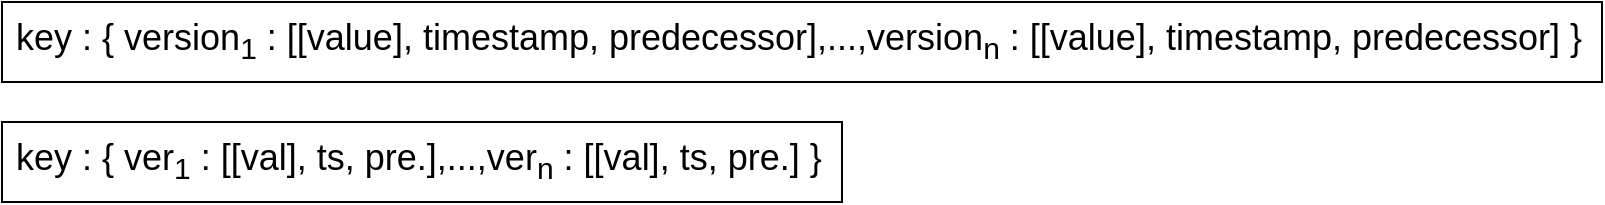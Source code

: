 <mxfile version="16.5.1" type="device" pages="7"><diagram id="ruMoJ87A6DeNLN4eROE2" name="Data Object Design"><mxGraphModel dx="1186" dy="622" grid="1" gridSize="10" guides="1" tooltips="1" connect="1" arrows="1" fold="1" page="1" pageScale="1" pageWidth="827" pageHeight="1169" math="0" shadow="0"><root><mxCell id="0"/><mxCell id="1" parent="0"/><mxCell id="SQj7yzuTUu1kesnkJzrS-1" value="&lt;font style=&quot;font-size: 18px&quot;&gt;&amp;nbsp;key : { version&lt;sub&gt;1&lt;/sub&gt;&amp;nbsp;: [[value], timestamp, predecessor],...,version&lt;sub&gt;n&lt;/sub&gt;&amp;nbsp;: [[value], timestamp, predecessor]&amp;nbsp;}&lt;/font&gt;" style="rounded=0;whiteSpace=wrap;html=1;align=left;" parent="1" vertex="1"><mxGeometry x="10" y="40" width="800" height="40" as="geometry"/></mxCell><mxCell id="SQj7yzuTUu1kesnkJzrS-2" value="&lt;font style=&quot;font-size: 18px&quot;&gt;&amp;nbsp;key : { ver&lt;sub&gt;1&lt;/sub&gt;&amp;nbsp;: [[val], ts, pre.],...,ver&lt;sub&gt;n&lt;/sub&gt;&amp;nbsp;: [[val], ts, pre.]&amp;nbsp;}&lt;/font&gt;" style="rounded=0;whiteSpace=wrap;html=1;align=left;" parent="1" vertex="1"><mxGeometry x="10" y="100" width="420" height="40" as="geometry"/></mxCell></root></mxGraphModel></diagram><diagram id="vbp84uxxYRSKkSTY5F-W" name="Test Data"><mxGraphModel dx="1187" dy="725" grid="1" gridSize="10" guides="1" tooltips="1" connect="1" arrows="1" fold="1" page="1" pageScale="1" pageWidth="827" pageHeight="1169" math="0" shadow="0"><root><mxCell id="6bwx08cvE1YSUeype-NI-0"/><mxCell id="6bwx08cvE1YSUeype-NI-1" parent="6bwx08cvE1YSUeype-NI-0"/><mxCell id="z74y7VHyhtgK2JwcOGk8-0" value="&lt;font style=&quot;font-size: 18px&quot;&gt;&amp;nbsp;key : { ver&lt;sub&gt;1&lt;/sub&gt;&amp;nbsp;: [[ val ], ts, pre.] }&lt;/font&gt;" style="rounded=0;whiteSpace=wrap;html=1;align=left;" parent="6bwx08cvE1YSUeype-NI-1" vertex="1"><mxGeometry x="20" y="20" width="250" height="40" as="geometry"/></mxCell><mxCell id="z74y7VHyhtgK2JwcOGk8-1" value="&lt;p class=&quot;p1&quot; style=&quot;margin: 0px ; font-stretch: normal ; line-height: normal ; font-family: &amp;#34;futura&amp;#34;&quot;&gt;&lt;font style=&quot;font-size: 18px&quot;&gt;&amp;nbsp;1: { 1: [[“John”,”Doe”,”IT”,”123 Home Street, KKT, UT”], “01-03-2022-17:24:50”,null] }&lt;/font&gt;&lt;/p&gt;" style="rounded=0;whiteSpace=wrap;html=1;align=left;" parent="6bwx08cvE1YSUeype-NI-1" vertex="1"><mxGeometry x="20" y="140" width="900" height="40" as="geometry"/></mxCell><mxCell id="z74y7VHyhtgK2JwcOGk8-2" value="&lt;p class=&quot;p1&quot; style=&quot;margin: 0px ; font-stretch: normal ; line-height: normal ; font-family: &amp;#34;futura&amp;#34;&quot;&gt;&lt;font style=&quot;font-size: 18px&quot;&gt;&amp;nbsp;2: {1: [[“Jane”,”Doemanu”,”Accounting”,”3442 Alleyway Street, LLO, FE”], “01-03-2022-17:26:30”,null]}&lt;/font&gt;&lt;/p&gt;" style="rounded=0;whiteSpace=wrap;html=1;align=left;" parent="6bwx08cvE1YSUeype-NI-1" vertex="1"><mxGeometry x="20" y="190" width="900" height="40" as="geometry"/></mxCell><mxCell id="z74y7VHyhtgK2JwcOGk8-3" value="&lt;p class=&quot;p1&quot; style=&quot;margin: 0px ; font-stretch: normal ; line-height: normal ; font-family: &amp;#34;futura&amp;#34;&quot;&gt;&lt;font style=&quot;font-size: 18px&quot;&gt;&amp;nbsp;3: {1: [[“Peter”,”Sintwalle”,”Accounting”,”98 Inchling Way Street, WZE, FE”], “01-03-2022-17:27:45”,null]}&lt;/font&gt;&lt;/p&gt;" style="rounded=0;whiteSpace=wrap;html=1;align=left;" parent="6bwx08cvE1YSUeype-NI-1" vertex="1"><mxGeometry x="20" y="240" width="900" height="40" as="geometry"/></mxCell><mxCell id="z74y7VHyhtgK2JwcOGk8-4" value="&lt;p class=&quot;p1&quot; style=&quot;margin: 0px ; font-stretch: normal ; line-height: normal ; font-family: &amp;#34;futura&amp;#34;&quot;&gt;&lt;font style=&quot;font-size: 18px&quot;&gt;&amp;nbsp;4: {1: [[“Hannah”,”KaMiller”,”IT”,”223 Ullrey Street, UUT, JE”], “01-03-2022-17:28:30”,null]}&lt;/font&gt;&lt;/p&gt;" style="rounded=0;whiteSpace=wrap;html=1;align=left;" parent="6bwx08cvE1YSUeype-NI-1" vertex="1"><mxGeometry x="20" y="290" width="900" height="40" as="geometry"/></mxCell><mxCell id="z74y7VHyhtgK2JwcOGk8-5" value="&lt;p class=&quot;p1&quot; style=&quot;margin: 0px ; font-stretch: normal ; line-height: normal ; font-family: &amp;#34;futura&amp;#34;&quot;&gt;&lt;font style=&quot;font-size: 18px&quot;&gt;&amp;nbsp;5: {1: [[“Jane”,”Kantoko”,”HR”,”42 Everything Street, WQQ, LP”], “01-03-2022-17:29:30”,null]}&lt;/font&gt;&lt;/p&gt;" style="rounded=0;whiteSpace=wrap;html=1;align=left;" parent="6bwx08cvE1YSUeype-NI-1" vertex="1"><mxGeometry x="20" y="340" width="900" height="40" as="geometry"/></mxCell><mxCell id="z74y7VHyhtgK2JwcOGk8-6" value="&lt;span style=&quot;font-size: 18px&quot;&gt;&amp;nbsp;val = first_name, last_name, department, home_address&lt;/span&gt;" style="rounded=0;whiteSpace=wrap;html=1;align=left;" parent="6bwx08cvE1YSUeype-NI-1" vertex="1"><mxGeometry x="20" y="80" width="470" height="40" as="geometry"/></mxCell><mxCell id="z74y7VHyhtgK2JwcOGk8-8" value="" style="endArrow=none;html=1;rounded=0;fontFamily=Helvetica;fontSize=18;" parent="6bwx08cvE1YSUeype-NI-1" edge="1"><mxGeometry width="50" height="50" relative="1" as="geometry"><mxPoint x="20" y="440" as="sourcePoint"/><mxPoint x="920" y="440" as="targetPoint"/><Array as="points"/></mxGeometry></mxCell><mxCell id="z74y7VHyhtgK2JwcOGk8-11" value="&lt;p class=&quot;p1&quot; style=&quot;margin: 0px ; font-stretch: normal ; line-height: normal ; font-family: &amp;#34;futura&amp;#34;&quot;&gt;&lt;font style=&quot;font-size: 18px&quot;&gt;&amp;nbsp;3: {&lt;font color=&quot;#009900&quot;&gt;2&lt;/font&gt;: [[“Peter”,”Sintwalle”,”&lt;font color=&quot;#009900&quot;&gt;Finance&lt;/font&gt;”,”98 Inchling Way Street, WZE, FE”], “&lt;font color=&quot;#009900&quot;&gt;01-03-2022-17:42:03&lt;/font&gt;”,&lt;font color=&quot;#009900&quot;&gt;1&lt;/font&gt;]}&lt;/font&gt;&lt;/p&gt;" style="rounded=0;whiteSpace=wrap;html=1;align=left;" parent="6bwx08cvE1YSUeype-NI-1" vertex="1"><mxGeometry x="20" y="480" width="900" height="40" as="geometry"/></mxCell><mxCell id="z74y7VHyhtgK2JwcOGk8-12" value="&lt;p class=&quot;p1&quot; style=&quot;margin: 0px ; font-stretch: normal ; line-height: normal ; font-family: &amp;#34;futura&amp;#34;&quot;&gt;&lt;font style=&quot;font-size: 18px&quot;&gt;&amp;nbsp;5: {&lt;font color=&quot;#009900&quot;&gt;2&lt;/font&gt;: [[“&lt;font color=&quot;#009900&quot;&gt;Jennifer&lt;/font&gt;”,”Kantoko”,”HR”,”42 Everything Street, WQQ, LP”], “&lt;font color=&quot;#009900&quot;&gt;01-03-2022-17:45:03&lt;/font&gt;”,&lt;font color=&quot;#009900&quot;&gt;1&lt;/font&gt;]}&lt;/font&gt;&lt;/p&gt;" style="rounded=0;whiteSpace=wrap;html=1;align=left;" parent="6bwx08cvE1YSUeype-NI-1" vertex="1"><mxGeometry x="20" y="530" width="900" height="40" as="geometry"/></mxCell><mxCell id="z74y7VHyhtgK2JwcOGk8-13" value="&lt;p class=&quot;p1&quot; style=&quot;margin: 0px ; font-stretch: normal ; line-height: normal ; font-family: &amp;#34;futura&amp;#34;&quot;&gt;&lt;font style=&quot;font-size: 18px&quot;&gt;&amp;nbsp;3: {&lt;font color=&quot;#009900&quot;&gt;3&lt;/font&gt;: [[“Peter”,”&lt;font color=&quot;#009900&quot;&gt;Sintwalé&lt;/font&gt;”,”Accounting”,”98 Inchling Way Street, WZE, FE”], “&lt;font color=&quot;#009900&quot;&gt;01-03-2022-17:46:01&lt;/font&gt;”,&lt;font color=&quot;#009900&quot;&gt;1&lt;/font&gt;]}&lt;/font&gt;&lt;/p&gt;" style="rounded=0;whiteSpace=wrap;html=1;align=left;" parent="6bwx08cvE1YSUeype-NI-1" vertex="1"><mxGeometry x="20" y="585" width="900" height="40" as="geometry"/></mxCell><mxCell id="z74y7VHyhtgK2JwcOGk8-14" value="&lt;p class=&quot;p1&quot; style=&quot;margin: 0px ; font-stretch: normal ; line-height: normal ; font-family: &amp;#34;futura&amp;#34;&quot;&gt;&lt;font style=&quot;font-size: 18px&quot;&gt;&amp;nbsp;5: {&lt;font color=&quot;#009900&quot;&gt;3&lt;/font&gt;: [[“Jennifer”,”Kantoko”,”&lt;font color=&quot;#009900&quot;&gt;Internal Rep&lt;/font&gt;”,”42 Everything Street, WQQ, LP”], “&lt;font color=&quot;#009900&quot;&gt;01-03-2022-17:45:03&lt;/font&gt;”,&lt;font color=&quot;#009900&quot;&gt;2&lt;/font&gt;]}&lt;/font&gt;&lt;/p&gt;" style="rounded=0;whiteSpace=wrap;html=1;align=left;" parent="6bwx08cvE1YSUeype-NI-1" vertex="1"><mxGeometry x="20" y="640" width="900" height="40" as="geometry"/></mxCell><mxCell id="z74y7VHyhtgK2JwcOGk8-15" value="&lt;p class=&quot;p1&quot; style=&quot;margin: 0px ; font-stretch: normal ; line-height: normal ; font-family: &amp;#34;futura&amp;#34;&quot;&gt;&lt;font style=&quot;font-size: 18px&quot;&gt;&amp;nbsp;5: {&lt;font color=&quot;#009900&quot;&gt;4&lt;/font&gt;: [[“Jennifer”,”Kantoko”,”&lt;font color=&quot;#009900&quot;&gt;Internal Rep&lt;/font&gt;”,”112 Kumu Street, WQQ, LP”], “&lt;font color=&quot;#009900&quot;&gt;03-03-2022-11:12:03&lt;/font&gt;”,&lt;font color=&quot;#009900&quot;&gt;3&lt;/font&gt;]}&lt;/font&gt;&lt;/p&gt;" style="rounded=0;whiteSpace=wrap;html=1;align=left;" parent="6bwx08cvE1YSUeype-NI-1" vertex="1"><mxGeometry x="20" y="690" width="900" height="40" as="geometry"/></mxCell><mxCell id="z74y7VHyhtgK2JwcOGk8-16" value="" style="endArrow=none;html=1;rounded=0;fontFamily=Helvetica;fontSize=18;" parent="6bwx08cvE1YSUeype-NI-1" edge="1"><mxGeometry width="50" height="50" relative="1" as="geometry"><mxPoint x="20" y="780" as="sourcePoint"/><mxPoint x="920" y="780" as="targetPoint"/><Array as="points"/></mxGeometry></mxCell><mxCell id="z74y7VHyhtgK2JwcOGk8-17" value="&lt;p class=&quot;p1&quot; style=&quot;margin: 0px ; font-stretch: normal ; line-height: normal ; font-family: &amp;#34;futura&amp;#34;&quot;&gt;&lt;font style=&quot;font-size: 18px&quot;&gt;&amp;nbsp;1: { &lt;font color=&quot;#009900&quot;&gt;2&lt;/font&gt;: [&lt;font color=&quot;#ff0000&quot;&gt;DELETE (X)&lt;/font&gt;], “&lt;font color=&quot;#009900&quot;&gt;02-03-2022-12:44:50&lt;/font&gt;”, &lt;font color=&quot;#009900&quot;&gt;1(?)&lt;/font&gt;] }&lt;/font&gt;&lt;/p&gt;" style="rounded=0;whiteSpace=wrap;html=1;align=left;" parent="6bwx08cvE1YSUeype-NI-1" vertex="1"><mxGeometry x="20" y="820" width="900" height="40" as="geometry"/></mxCell><mxCell id="z74y7VHyhtgK2JwcOGk8-18" value="&lt;p class=&quot;p1&quot; style=&quot;margin: 0px ; font-stretch: normal ; line-height: normal ; font-family: &amp;#34;futura&amp;#34;&quot;&gt;&lt;font style=&quot;font-size: 18px&quot;&gt;&amp;nbsp;5: {&lt;font color=&quot;#009900&quot;&gt;5&lt;/font&gt;: [[&lt;font color=&quot;#ff0000&quot;&gt;DELETE (X)&lt;/font&gt;], “&lt;font color=&quot;#009900&quot;&gt;04-03-2022-09:02:03&lt;/font&gt;”,&amp;nbsp;&lt;font color=&quot;#009900&quot;&gt;4(?)&lt;/font&gt;]}&lt;/font&gt;&lt;/p&gt;" style="rounded=0;whiteSpace=wrap;html=1;align=left;" parent="6bwx08cvE1YSUeype-NI-1" vertex="1"><mxGeometry x="20" y="870" width="900" height="40" as="geometry"/></mxCell></root></mxGraphModel></diagram><diagram name="Copy of Test Data" id="W8nERPElbUNZm9jem5cC"><mxGraphModel dx="1369" dy="1078" grid="1" gridSize="10" guides="1" tooltips="1" connect="1" arrows="1" fold="1" page="1" pageScale="1" pageWidth="827" pageHeight="1169" math="0" shadow="0"><root><mxCell id="kgQmeQV50S1OzKB6OGXk-0"/><mxCell id="kgQmeQV50S1OzKB6OGXk-1" parent="kgQmeQV50S1OzKB6OGXk-0"/><mxCell id="kgQmeQV50S1OzKB6OGXk-2" value="&lt;font style=&quot;font-size: 18px&quot;&gt;&amp;nbsp;key : { ver&lt;sub&gt;1&lt;/sub&gt;&amp;nbsp;: [[ val ], ts, pre.] }&lt;/font&gt;" style="rounded=0;whiteSpace=wrap;html=1;align=left;" vertex="1" parent="kgQmeQV50S1OzKB6OGXk-1"><mxGeometry x="20" y="20" width="250" height="40" as="geometry"/></mxCell><mxCell id="kgQmeQV50S1OzKB6OGXk-3" value="&lt;p class=&quot;p1&quot; style=&quot;margin: 0px ; font-stretch: normal ; line-height: normal ; font-family: &amp;#34;futura&amp;#34;&quot;&gt;&lt;font style=&quot;font-size: 18px&quot;&gt;&amp;nbsp;1: { 1: [[“John”,”Doe”,”IT”,”123 Home Street, KKT, UT”], “01-03-2022-17:24:50”,null] }&lt;/font&gt;&lt;/p&gt;" style="rounded=0;whiteSpace=wrap;html=1;align=left;" vertex="1" parent="kgQmeQV50S1OzKB6OGXk-1"><mxGeometry x="20" y="140" width="900" height="40" as="geometry"/></mxCell><mxCell id="kgQmeQV50S1OzKB6OGXk-4" value="&lt;p class=&quot;p1&quot; style=&quot;margin: 0px ; font-stretch: normal ; line-height: normal ; font-family: &amp;#34;futura&amp;#34;&quot;&gt;&lt;font style=&quot;font-size: 18px&quot;&gt;&amp;nbsp;2: {1: [[“Jane”,”Doemanu”,”Accounting”,”3442 Alleyway Street, LLO, FE”], “01-03-2022-17:26:30”,null]}&lt;/font&gt;&lt;/p&gt;" style="rounded=0;whiteSpace=wrap;html=1;align=left;" vertex="1" parent="kgQmeQV50S1OzKB6OGXk-1"><mxGeometry x="20" y="190" width="900" height="40" as="geometry"/></mxCell><mxCell id="kgQmeQV50S1OzKB6OGXk-5" value="&lt;p class=&quot;p1&quot; style=&quot;margin: 0px ; font-stretch: normal ; line-height: normal ; font-family: &amp;#34;futura&amp;#34;&quot;&gt;&lt;font style=&quot;font-size: 18px&quot;&gt;&amp;nbsp;3: {1: [[“Peter”,”Sintwalle”,”Accounting”,”98 Inchling Way Street, WZE, FE”], “01-03-2022-17:27:45”,null]}&lt;/font&gt;&lt;/p&gt;" style="rounded=0;whiteSpace=wrap;html=1;align=left;" vertex="1" parent="kgQmeQV50S1OzKB6OGXk-1"><mxGeometry x="20" y="240" width="900" height="40" as="geometry"/></mxCell><mxCell id="kgQmeQV50S1OzKB6OGXk-6" value="&lt;p class=&quot;p1&quot; style=&quot;margin: 0px ; font-stretch: normal ; line-height: normal ; font-family: &amp;#34;futura&amp;#34;&quot;&gt;&lt;font style=&quot;font-size: 18px&quot;&gt;&amp;nbsp;4: {1: [[“Hannah”,”KaMiller”,”IT”,”223 Ullrey Street, UUT, JE”], “01-03-2022-17:28:30”,null]}&lt;/font&gt;&lt;/p&gt;" style="rounded=0;whiteSpace=wrap;html=1;align=left;" vertex="1" parent="kgQmeQV50S1OzKB6OGXk-1"><mxGeometry x="20" y="290" width="900" height="40" as="geometry"/></mxCell><mxCell id="kgQmeQV50S1OzKB6OGXk-7" value="&lt;p class=&quot;p1&quot; style=&quot;margin: 0px ; font-stretch: normal ; line-height: normal ; font-family: &amp;#34;futura&amp;#34;&quot;&gt;&lt;font style=&quot;font-size: 18px&quot;&gt;&amp;nbsp;5: {1: [[“Jane”,”Kantoko”,”HR”,”42 Everything Street, WQQ, LP”], “01-03-2022-17:29:30”,null]}&lt;/font&gt;&lt;/p&gt;" style="rounded=0;whiteSpace=wrap;html=1;align=left;" vertex="1" parent="kgQmeQV50S1OzKB6OGXk-1"><mxGeometry x="20" y="340" width="900" height="40" as="geometry"/></mxCell><mxCell id="kgQmeQV50S1OzKB6OGXk-8" value="&lt;span style=&quot;font-size: 18px&quot;&gt;&amp;nbsp;val = first_name, last_name, department, home_address&lt;/span&gt;" style="rounded=0;whiteSpace=wrap;html=1;align=left;" vertex="1" parent="kgQmeQV50S1OzKB6OGXk-1"><mxGeometry x="20" y="80" width="470" height="40" as="geometry"/></mxCell><mxCell id="kgQmeQV50S1OzKB6OGXk-9" value="" style="endArrow=none;html=1;rounded=0;fontFamily=Helvetica;fontSize=18;" edge="1" parent="kgQmeQV50S1OzKB6OGXk-1"><mxGeometry width="50" height="50" relative="1" as="geometry"><mxPoint x="20" y="440" as="sourcePoint"/><mxPoint x="920" y="440" as="targetPoint"/><Array as="points"/></mxGeometry></mxCell><mxCell id="kgQmeQV50S1OzKB6OGXk-10" value="&lt;p class=&quot;p1&quot; style=&quot;margin: 0px ; font-stretch: normal ; line-height: normal ; font-family: &amp;#34;futura&amp;#34;&quot;&gt;&lt;font style=&quot;font-size: 18px&quot;&gt;&amp;nbsp;3: {&lt;font color=&quot;#009900&quot;&gt;2&lt;/font&gt;: [[“Peter”,”Sintwalle”,”&lt;font color=&quot;#009900&quot;&gt;Finance&lt;/font&gt;”,”98 Inchling Way Street, WZE, FE”], “&lt;font color=&quot;#009900&quot;&gt;01-03-2022-17:42:03&lt;/font&gt;”,&lt;font color=&quot;#009900&quot;&gt;1&lt;/font&gt;]}&lt;/font&gt;&lt;/p&gt;" style="rounded=0;whiteSpace=wrap;html=1;align=left;" vertex="1" parent="kgQmeQV50S1OzKB6OGXk-1"><mxGeometry x="20" y="480" width="900" height="40" as="geometry"/></mxCell><mxCell id="kgQmeQV50S1OzKB6OGXk-11" value="&lt;p class=&quot;p1&quot; style=&quot;margin: 0px ; font-stretch: normal ; line-height: normal ; font-family: &amp;#34;futura&amp;#34;&quot;&gt;&lt;font style=&quot;font-size: 18px&quot;&gt;&amp;nbsp;5: {&lt;font color=&quot;#009900&quot;&gt;2&lt;/font&gt;: [[“&lt;font color=&quot;#009900&quot;&gt;Jennifer&lt;/font&gt;”,”Kantoko”,”HR”,”42 Everything Street, WQQ, LP”], “&lt;font color=&quot;#009900&quot;&gt;01-03-2022-17:45:03&lt;/font&gt;”,&lt;font color=&quot;#009900&quot;&gt;1&lt;/font&gt;]}&lt;/font&gt;&lt;/p&gt;" style="rounded=0;whiteSpace=wrap;html=1;align=left;" vertex="1" parent="kgQmeQV50S1OzKB6OGXk-1"><mxGeometry x="20" y="530" width="900" height="40" as="geometry"/></mxCell><mxCell id="kgQmeQV50S1OzKB6OGXk-12" value="&lt;p class=&quot;p1&quot; style=&quot;margin: 0px ; font-stretch: normal ; line-height: normal ; font-family: &amp;#34;futura&amp;#34;&quot;&gt;&lt;font style=&quot;font-size: 18px&quot;&gt;&amp;nbsp;3: {&lt;font color=&quot;#009900&quot;&gt;3&lt;/font&gt;: [[“Peter”,”&lt;font color=&quot;#009900&quot;&gt;Sintwalé&lt;/font&gt;”,”Accounting”,”98 Inchling Way Street, WZE, FE”], “&lt;font color=&quot;#009900&quot;&gt;01-03-2022-17:46:01&lt;/font&gt;”,&lt;font color=&quot;#009900&quot;&gt;1&lt;/font&gt;]}&lt;/font&gt;&lt;/p&gt;" style="rounded=0;whiteSpace=wrap;html=1;align=left;" vertex="1" parent="kgQmeQV50S1OzKB6OGXk-1"><mxGeometry x="20" y="585" width="900" height="40" as="geometry"/></mxCell><mxCell id="kgQmeQV50S1OzKB6OGXk-13" value="&lt;p class=&quot;p1&quot; style=&quot;margin: 0px ; font-stretch: normal ; line-height: normal ; font-family: &amp;#34;futura&amp;#34;&quot;&gt;&lt;font style=&quot;font-size: 18px&quot;&gt;&amp;nbsp;5: {&lt;font color=&quot;#009900&quot;&gt;3&lt;/font&gt;: [[“Jennifer”,”Kantoko”,”&lt;font color=&quot;#009900&quot;&gt;Internal Rep&lt;/font&gt;”,”42 Everything Street, WQQ, LP”], “&lt;font color=&quot;#009900&quot;&gt;01-03-2022-17:45:03&lt;/font&gt;”,&lt;font color=&quot;#009900&quot;&gt;2&lt;/font&gt;]}&lt;/font&gt;&lt;/p&gt;" style="rounded=0;whiteSpace=wrap;html=1;align=left;" vertex="1" parent="kgQmeQV50S1OzKB6OGXk-1"><mxGeometry x="20" y="640" width="900" height="40" as="geometry"/></mxCell><mxCell id="kgQmeQV50S1OzKB6OGXk-14" value="&lt;p class=&quot;p1&quot; style=&quot;margin: 0px ; font-stretch: normal ; line-height: normal ; font-family: &amp;#34;futura&amp;#34;&quot;&gt;&lt;font style=&quot;font-size: 18px&quot;&gt;&amp;nbsp;5: {&lt;font color=&quot;#009900&quot;&gt;4&lt;/font&gt;: [[“Jennifer”,”Kantoko”,”&lt;font color=&quot;#009900&quot;&gt;Internal Rep&lt;/font&gt;”,”112 Kumu Street, WQQ, LP”], “&lt;font color=&quot;#009900&quot;&gt;03-03-2022-11:12:03&lt;/font&gt;”,&lt;font color=&quot;#009900&quot;&gt;3&lt;/font&gt;]}&lt;/font&gt;&lt;/p&gt;" style="rounded=0;whiteSpace=wrap;html=1;align=left;" vertex="1" parent="kgQmeQV50S1OzKB6OGXk-1"><mxGeometry x="20" y="690" width="900" height="40" as="geometry"/></mxCell><mxCell id="kgQmeQV50S1OzKB6OGXk-15" value="" style="endArrow=none;html=1;rounded=0;fontFamily=Helvetica;fontSize=18;" edge="1" parent="kgQmeQV50S1OzKB6OGXk-1"><mxGeometry width="50" height="50" relative="1" as="geometry"><mxPoint x="20" y="780" as="sourcePoint"/><mxPoint x="920" y="780" as="targetPoint"/><Array as="points"/></mxGeometry></mxCell><mxCell id="kgQmeQV50S1OzKB6OGXk-16" value="&lt;p class=&quot;p1&quot; style=&quot;margin: 0px ; font-stretch: normal ; line-height: normal ; font-family: &amp;#34;futura&amp;#34;&quot;&gt;&lt;font style=&quot;font-size: 18px&quot;&gt;&amp;nbsp;1: { &lt;font color=&quot;#009900&quot;&gt;2&lt;/font&gt;: [&lt;font color=&quot;#ff0000&quot;&gt;DELETE (X)&lt;/font&gt;], “&lt;font color=&quot;#009900&quot;&gt;02-03-2022-12:44:50&lt;/font&gt;”, &lt;font color=&quot;#009900&quot;&gt;1(?)&lt;/font&gt;] }&lt;/font&gt;&lt;/p&gt;" style="rounded=0;whiteSpace=wrap;html=1;align=left;" vertex="1" parent="kgQmeQV50S1OzKB6OGXk-1"><mxGeometry x="20" y="820" width="900" height="40" as="geometry"/></mxCell><mxCell id="kgQmeQV50S1OzKB6OGXk-17" value="&lt;p class=&quot;p1&quot; style=&quot;margin: 0px ; font-stretch: normal ; line-height: normal ; font-family: &amp;#34;futura&amp;#34;&quot;&gt;&lt;font style=&quot;font-size: 18px&quot;&gt;&amp;nbsp;5: {&lt;font color=&quot;#009900&quot;&gt;5&lt;/font&gt;: [[&lt;font color=&quot;#ff0000&quot;&gt;DELETE (X)&lt;/font&gt;], “&lt;font color=&quot;#009900&quot;&gt;04-03-2022-09:02:03&lt;/font&gt;”,&amp;nbsp;&lt;font color=&quot;#009900&quot;&gt;4(?)&lt;/font&gt;]}&lt;/font&gt;&lt;/p&gt;" style="rounded=0;whiteSpace=wrap;html=1;align=left;" vertex="1" parent="kgQmeQV50S1OzKB6OGXk-1"><mxGeometry x="20" y="870" width="900" height="40" as="geometry"/></mxCell><mxCell id="kgQmeQV50S1OzKB6OGXk-19" value="&lt;p class=&quot;p1&quot; style=&quot;margin: 0px ; font-stretch: normal ; line-height: normal ; font-family: &amp;#34;futura&amp;#34;&quot;&gt;&lt;font style=&quot;font-size: 18px&quot;&gt;&amp;nbsp;5: {&lt;/font&gt;&lt;/p&gt;&lt;p class=&quot;p1&quot; style=&quot;margin: 0px ; font-stretch: normal ; line-height: normal ; font-family: &amp;#34;futura&amp;#34;&quot;&gt;&lt;font style=&quot;font-size: 18px&quot;&gt;&lt;span&gt;&#9;&lt;/span&gt;&lt;span&gt;&#9;&lt;/span&gt;&lt;span style=&quot;white-space: pre&quot;&gt;&#9;&lt;/span&gt;1: [[“Jane”,”Kantoko”,”HR”,”42 Everything Street, WQQ, LP”], “01-03-2022-17:29:30”,null],&amp;nbsp;&lt;/font&gt;&lt;/p&gt;&lt;p class=&quot;p1&quot; style=&quot;margin: 0px ; font-stretch: normal ; line-height: normal ; font-family: &amp;#34;futura&amp;#34;&quot;&gt;&lt;/p&gt;&lt;p class=&quot;p1&quot; style=&quot;margin: 0px ; font-stretch: normal ; line-height: normal ; font-family: &amp;#34;futura&amp;#34;&quot;&gt;&lt;font style=&quot;font-size: 18px&quot;&gt;&lt;font color=&quot;#009900&quot;&gt;&lt;span&gt;&#9;&lt;/span&gt;&lt;span&gt;&#9;&lt;/span&gt;&lt;span style=&quot;white-space: pre&quot;&gt;&#9;&lt;/span&gt;2:&lt;/font&gt;[[“&lt;font color=&quot;#009900&quot;&gt;Jennifer&lt;/font&gt;”,”Kantoko”,”HR”,”42 Everything Street, WQQ, LP”], “&lt;font color=&quot;#009900&quot;&gt;01-03-2022-17:45:03&lt;/font&gt;”,&lt;font color=&quot;#009900&quot;&gt;1&lt;/font&gt;],&lt;br&gt;&lt;/font&gt;&lt;/p&gt;&lt;p class=&quot;p1&quot; style=&quot;margin: 0px ; font-stretch: normal ; line-height: normal ; font-family: &amp;#34;futura&amp;#34;&quot;&gt;&lt;font style=&quot;font-size: 18px&quot;&gt;&amp;nbsp;}&lt;/font&gt;&lt;/p&gt;" style="rounded=0;whiteSpace=wrap;html=1;align=left;" vertex="1" parent="kgQmeQV50S1OzKB6OGXk-1"><mxGeometry x="1070" y="400" width="910" height="130" as="geometry"/></mxCell><mxCell id="kgQmeQV50S1OzKB6OGXk-20" value="&lt;p class=&quot;p1&quot; style=&quot;margin: 0px ; font-stretch: normal ; line-height: normal ; font-family: &amp;#34;futura&amp;#34;&quot;&gt;&lt;font style=&quot;font-size: 18px&quot;&gt;&amp;nbsp;5: {&lt;font color=&quot;#009900&quot;&gt;3&lt;/font&gt;: [[“Jennifer”,”Kantoko”,”&lt;font color=&quot;#009900&quot;&gt;Internal Rep&lt;/font&gt;”,”42 Everything Street, WQQ, LP”], “&lt;font color=&quot;#009900&quot;&gt;01-03-2022-17:45:03&lt;/font&gt;”,&lt;font color=&quot;#009900&quot;&gt;2&lt;/font&gt;]}&lt;/font&gt;&lt;/p&gt;" style="rounded=0;whiteSpace=wrap;html=1;align=left;" vertex="1" parent="kgQmeQV50S1OzKB6OGXk-1"><mxGeometry x="2060" y="410" width="900" height="40" as="geometry"/></mxCell><mxCell id="kgQmeQV50S1OzKB6OGXk-21" value="&lt;p class=&quot;p1&quot; style=&quot;margin: 0px ; font-stretch: normal ; line-height: normal ; font-family: &amp;#34;futura&amp;#34;&quot;&gt;&lt;font style=&quot;font-size: 18px&quot;&gt;&amp;nbsp;5: {&lt;font color=&quot;#009900&quot;&gt;4&lt;/font&gt;: [[“Jennifer”,”Kantoko”,”&lt;font color=&quot;#009900&quot;&gt;Internal Rep&lt;/font&gt;”,”112 Kumu Street, WQQ, LP”], “&lt;font color=&quot;#009900&quot;&gt;03-03-2022-11:12:03&lt;/font&gt;”,&lt;font color=&quot;#009900&quot;&gt;3&lt;/font&gt;]}&lt;/font&gt;&lt;/p&gt;" style="rounded=0;whiteSpace=wrap;html=1;align=left;" vertex="1" parent="kgQmeQV50S1OzKB6OGXk-1"><mxGeometry x="2060" y="460" width="900" height="40" as="geometry"/></mxCell><mxCell id="kgQmeQV50S1OzKB6OGXk-22" value="&lt;p class=&quot;p1&quot; style=&quot;margin: 0px ; font-stretch: normal ; line-height: normal ; font-family: &amp;#34;futura&amp;#34;&quot;&gt;&lt;font style=&quot;font-size: 18px&quot;&gt;&amp;nbsp;5: {&lt;/font&gt;&lt;/p&gt;&lt;p class=&quot;p1&quot; style=&quot;margin: 0px ; font-stretch: normal ; line-height: normal ; font-family: &amp;#34;futura&amp;#34;&quot;&gt;&lt;font style=&quot;font-size: 18px&quot;&gt;&lt;span&gt;&#9;&lt;/span&gt;&lt;span&gt;&#9;&lt;/span&gt;&lt;span&gt;&#9;&lt;/span&gt;&lt;span style=&quot;white-space: pre&quot;&gt;&#9;&lt;/span&gt;1: [[“Jane”,”Kantoko”,”HR”,”42 Everything Street, WQQ, LP”], “01-03-2022-17:29:30”,null],&amp;nbsp;&lt;/font&gt;&lt;/p&gt;&lt;p class=&quot;p1&quot; style=&quot;margin: 0px ; font-stretch: normal ; line-height: normal ; font-family: &amp;#34;futura&amp;#34;&quot;&gt;&lt;/p&gt;&lt;p class=&quot;p1&quot; style=&quot;margin: 0px ; font-stretch: normal ; line-height: normal ; font-family: &amp;#34;futura&amp;#34;&quot;&gt;&lt;font style=&quot;font-size: 18px&quot;&gt;&lt;font color=&quot;#009900&quot;&gt;&lt;span&gt;&#9;&lt;/span&gt;&lt;span&gt;&#9;&lt;/span&gt;&lt;span&gt;&#9;&lt;/span&gt;&lt;span style=&quot;white-space: pre&quot;&gt;&#9;&lt;/span&gt;2:&lt;/font&gt;[[“&lt;font color=&quot;#009900&quot;&gt;Jennifer&lt;/font&gt;”,”Kantoko”,”HR”,”42 Everything Street, WQQ, LP”], “&lt;font color=&quot;#009900&quot;&gt;01-03-2022-17:45:03&lt;/font&gt;”,&lt;font color=&quot;#009900&quot;&gt;1&lt;/font&gt;],&lt;/font&gt;&lt;/p&gt;&lt;font color=&quot;#009900&quot; style=&quot;font-family: &amp;#34;futura&amp;#34; ; font-size: 18px&quot;&gt;&lt;span style=&quot;white-space: pre&quot;&gt;&#9;&lt;/span&gt;3&lt;/font&gt;&lt;span style=&quot;font-family: &amp;#34;futura&amp;#34; ; font-size: 18px&quot;&gt;: [[“Jennifer”,”Kantoko”,”&lt;/span&gt;&lt;font color=&quot;#009900&quot; style=&quot;font-family: &amp;#34;futura&amp;#34; ; font-size: 18px&quot;&gt;Internal Rep&lt;/font&gt;&lt;span style=&quot;font-family: &amp;#34;futura&amp;#34; ; font-size: 18px&quot;&gt;”,”42 Everything Street, WQQ, LP”], “&lt;/span&gt;&lt;font color=&quot;#009900&quot; style=&quot;font-family: &amp;#34;futura&amp;#34; ; font-size: 18px&quot;&gt;01-03-2022-17:45:03&lt;/font&gt;&lt;span style=&quot;font-family: &amp;#34;futura&amp;#34; ; font-size: 18px&quot;&gt;”,&lt;/span&gt;&lt;font color=&quot;#009900&quot; style=&quot;font-family: &amp;#34;futura&amp;#34; ; font-size: 18px&quot;&gt;2&lt;/font&gt;&lt;span style=&quot;font-family: &amp;#34;futura&amp;#34; ; font-size: 18px&quot;&gt;]&lt;br&gt;&lt;/span&gt;&lt;font color=&quot;#009900&quot; style=&quot;font-family: &amp;#34;futura&amp;#34; ; font-size: 18px&quot;&gt;&lt;span style=&quot;white-space: pre&quot;&gt;&#9;&lt;/span&gt;4&lt;/font&gt;&lt;span style=&quot;font-family: &amp;#34;futura&amp;#34; ; font-size: 18px&quot;&gt;: [[“Jennifer”,”Kantoko”,”&lt;/span&gt;&lt;font color=&quot;#009900&quot; style=&quot;font-family: &amp;#34;futura&amp;#34; ; font-size: 18px&quot;&gt;Internal Rep&lt;/font&gt;&lt;span style=&quot;font-family: &amp;#34;futura&amp;#34; ; font-size: 18px&quot;&gt;”,”112 Kumu Street, WQQ, LP”], “&lt;/span&gt;&lt;font color=&quot;#009900&quot; style=&quot;font-family: &amp;#34;futura&amp;#34; ; font-size: 18px&quot;&gt;03-03-2022-11:12:03&lt;/font&gt;&lt;span style=&quot;font-family: &amp;#34;futura&amp;#34; ; font-size: 18px&quot;&gt;”,&lt;/span&gt;&lt;font color=&quot;#009900&quot; style=&quot;font-family: &amp;#34;futura&amp;#34; ; font-size: 18px&quot;&gt;3&lt;/font&gt;&lt;span style=&quot;font-family: &amp;#34;futura&amp;#34; ; font-size: 18px&quot;&gt;]&lt;/span&gt;&lt;span style=&quot;font-family: &amp;#34;futura&amp;#34; ; font-size: 18px&quot;&gt;&lt;br&gt;&lt;/span&gt;&lt;p class=&quot;p1&quot; style=&quot;margin: 0px ; font-stretch: normal ; line-height: normal ; font-family: &amp;#34;futura&amp;#34;&quot;&gt;&lt;font style=&quot;font-size: 18px&quot;&gt;&amp;nbsp;}&lt;/font&gt;&lt;/p&gt;" style="rounded=0;whiteSpace=wrap;html=1;align=left;" vertex="1" parent="kgQmeQV50S1OzKB6OGXk-1"><mxGeometry x="1654" y="720" width="910" height="170" as="geometry"/></mxCell><mxCell id="kgQmeQV50S1OzKB6OGXk-23" value="" style="curved=1;endArrow=classic;html=1;rounded=0;exitX=0.5;exitY=1;exitDx=0;exitDy=0;entryX=0.522;entryY=-0.001;entryDx=0;entryDy=0;entryPerimeter=0;" edge="1" parent="kgQmeQV50S1OzKB6OGXk-1" source="kgQmeQV50S1OzKB6OGXk-19" target="kgQmeQV50S1OzKB6OGXk-22"><mxGeometry width="50" height="50" relative="1" as="geometry"><mxPoint x="1670" y="730" as="sourcePoint"/><mxPoint x="1720" y="680" as="targetPoint"/><Array as="points"><mxPoint x="1690" y="620"/><mxPoint x="1840" y="600"/></Array></mxGeometry></mxCell><mxCell id="kgQmeQV50S1OzKB6OGXk-24" value="" style="curved=1;endArrow=classic;html=1;rounded=0;exitX=0.5;exitY=1;exitDx=0;exitDy=0;" edge="1" parent="kgQmeQV50S1OzKB6OGXk-1" source="kgQmeQV50S1OzKB6OGXk-21" target="kgQmeQV50S1OzKB6OGXk-22"><mxGeometry width="50" height="50" relative="1" as="geometry"><mxPoint x="1535" y="540" as="sourcePoint"/><mxPoint x="2160" y="970" as="targetPoint"/><Array as="points"><mxPoint x="2520" y="560"/><mxPoint x="2410" y="620"/></Array></mxGeometry></mxCell></root></mxGraphModel></diagram><diagram name="Data Object Design - v2" id="V5PYqd6Ku9uGB4Hr_y-K"><mxGraphModel dx="1186" dy="622" grid="1" gridSize="10" guides="1" tooltips="1" connect="1" arrows="1" fold="1" page="1" pageScale="1" pageWidth="827" pageHeight="1169" math="0" shadow="0"><root><mxCell id="xxWwWoAYgm6fOtScyWfZ-0"/><mxCell id="xxWwWoAYgm6fOtScyWfZ-1" parent="xxWwWoAYgm6fOtScyWfZ-0"/><mxCell id="xxWwWoAYgm6fOtScyWfZ-4" value="&lt;font style=&quot;font-size: 18px&quot;&gt;&amp;nbsp;key : [[value], timestamp, version, predecessor]&lt;/font&gt;" style="rounded=0;whiteSpace=wrap;html=1;align=left;" parent="xxWwWoAYgm6fOtScyWfZ-1" vertex="1"><mxGeometry x="20" y="20" width="390" height="40" as="geometry"/></mxCell><mxCell id="9wk8ROTOWZj4EsIVibyQ-0" value="&lt;font style=&quot;font-size: 18px&quot;&gt;&amp;nbsp;key : { ver&lt;sub&gt;1&lt;/sub&gt;&amp;nbsp;: [[val], ts, pre.],...,ver&lt;sub&gt;n&lt;/sub&gt;&amp;nbsp;: [[val], ts, pre.]&amp;nbsp;}&lt;/font&gt;" style="rounded=0;whiteSpace=wrap;html=1;align=left;" parent="xxWwWoAYgm6fOtScyWfZ-1" vertex="1"><mxGeometry x="20" y="80" width="420" height="40" as="geometry"/></mxCell><mxCell id="9wk8ROTOWZj4EsIVibyQ-1" value="&lt;font style=&quot;font-size: 18px&quot;&gt;&amp;nbsp;key : [[val], ts, ver, pre]&lt;/font&gt;" style="rounded=0;whiteSpace=wrap;html=1;align=left;" parent="xxWwWoAYgm6fOtScyWfZ-1" vertex="1"><mxGeometry x="20" y="140" width="200" height="40" as="geometry"/></mxCell><mxCell id="H_LwgpWxP001RZzAgA3J-0" value="&lt;font style=&quot;font-size: 18px&quot;&gt;&amp;nbsp;k : [[val], ts, ver, pre]&lt;/font&gt;" style="rounded=0;whiteSpace=wrap;html=1;align=left;" parent="xxWwWoAYgm6fOtScyWfZ-1" vertex="1"><mxGeometry x="240" y="140" width="170" height="40" as="geometry"/></mxCell><mxCell id="H_LwgpWxP001RZzAgA3J-1" value="&lt;font style=&quot;font-size: 18px&quot;&gt;&amp;nbsp;key&lt;sub&gt;1&lt;/sub&gt; : [[val], ts, ver, pre]...&lt;/font&gt;&lt;span style=&quot;font-size: 18px&quot;&gt;&amp;nbsp;key&lt;/span&gt;&lt;sub&gt;n&lt;/sub&gt;&lt;span style=&quot;font-size: 18px&quot;&gt;&amp;nbsp;: [[val], ts, ver, pre]&lt;/span&gt;" style="rounded=0;whiteSpace=wrap;html=1;align=left;" parent="xxWwWoAYgm6fOtScyWfZ-1" vertex="1"><mxGeometry x="20" y="210" width="410" height="40" as="geometry"/></mxCell><mxCell id="H_LwgpWxP001RZzAgA3J-3" value="&lt;font style=&quot;font-size: 18px&quot;&gt;&amp;nbsp;k&lt;sub&gt;1&lt;/sub&gt; : [[val], ts, ver, pre]...&lt;/font&gt;&lt;span style=&quot;font-size: 18px&quot;&gt;&amp;nbsp;k&lt;/span&gt;&lt;sub&gt;n&lt;/sub&gt;&lt;span style=&quot;font-size: 18px&quot;&gt;&amp;nbsp;: [[val], ts, ver, pre]&lt;/span&gt;" style="rounded=0;whiteSpace=wrap;html=1;align=left;" parent="xxWwWoAYgm6fOtScyWfZ-1" vertex="1"><mxGeometry x="20" y="270" width="370" height="40" as="geometry"/></mxCell></root></mxGraphModel></diagram><diagram name="Test Data - v2" id="ET4GbEo5ZSB9id0yeeuN"><mxGraphModel dx="1027" dy="791" grid="1" gridSize="10" guides="1" tooltips="1" connect="1" arrows="1" fold="1" page="1" pageScale="1" pageWidth="827" pageHeight="1169" math="0" shadow="0"><root><mxCell id="EVZ1sMJ4XKzYAMp-FNUM-0"/><mxCell id="EVZ1sMJ4XKzYAMp-FNUM-1" parent="EVZ1sMJ4XKzYAMp-FNUM-0"/><mxCell id="EVZ1sMJ4XKzYAMp-FNUM-3" value="&lt;p class=&quot;p1&quot; style=&quot;margin: 0px ; font-stretch: normal ; line-height: normal ; font-family: &amp;#34;futura&amp;#34;&quot;&gt;&lt;font style=&quot;font-size: 18px&quot;&gt;&amp;nbsp;1: [[“John”,”Doe”,”IT”,”123 Home Street, KKT, UT”], “01-03-2022-17:24:50”, 1, null]&lt;/font&gt;&lt;/p&gt;" style="rounded=0;whiteSpace=wrap;html=1;align=left;" vertex="1" parent="EVZ1sMJ4XKzYAMp-FNUM-1"><mxGeometry x="20" y="140" width="900" height="40" as="geometry"/></mxCell><mxCell id="EVZ1sMJ4XKzYAMp-FNUM-4" value="&lt;p class=&quot;p1&quot; style=&quot;margin: 0px ; font-stretch: normal ; line-height: normal ; font-family: &amp;#34;futura&amp;#34;&quot;&gt;&lt;font style=&quot;font-size: 18px&quot;&gt;&amp;nbsp;2: [[“Jane”,”Doemanu”,”Accounting”,”3442 Alleyway Street, LLO, FE”], “01-03-2022-17:26:30”, 1, null]}&lt;/font&gt;&lt;/p&gt;" style="rounded=0;whiteSpace=wrap;html=1;align=left;" vertex="1" parent="EVZ1sMJ4XKzYAMp-FNUM-1"><mxGeometry x="20" y="190" width="900" height="40" as="geometry"/></mxCell><mxCell id="EVZ1sMJ4XKzYAMp-FNUM-5" value="&lt;p class=&quot;p1&quot; style=&quot;margin: 0px ; font-stretch: normal ; line-height: normal ; font-family: &amp;#34;futura&amp;#34;&quot;&gt;&lt;font style=&quot;font-size: 18px&quot;&gt;&amp;nbsp;3: [[“Peter”,”Sintwalle”,”Accounting”,”98 Inchling Way Street, WZE, FE”], “01-03-2022-17:27:45”, 1, null]&lt;/font&gt;&lt;/p&gt;" style="rounded=0;whiteSpace=wrap;html=1;align=left;" vertex="1" parent="EVZ1sMJ4XKzYAMp-FNUM-1"><mxGeometry x="20" y="240" width="900" height="40" as="geometry"/></mxCell><mxCell id="EVZ1sMJ4XKzYAMp-FNUM-6" value="&lt;p class=&quot;p1&quot; style=&quot;margin: 0px ; font-stretch: normal ; line-height: normal ; font-family: &amp;#34;futura&amp;#34;&quot;&gt;&lt;font style=&quot;font-size: 18px&quot;&gt;&amp;nbsp;4: [[“Hannah”,”KaMiller”,”IT”,”223 Ullrey Street, UUT, JE”], “01-03-2022-17:28:30”, 1, null]&lt;/font&gt;&lt;/p&gt;" style="rounded=0;whiteSpace=wrap;html=1;align=left;" vertex="1" parent="EVZ1sMJ4XKzYAMp-FNUM-1"><mxGeometry x="20" y="290" width="900" height="40" as="geometry"/></mxCell><mxCell id="EVZ1sMJ4XKzYAMp-FNUM-7" value="&lt;p class=&quot;p1&quot; style=&quot;margin: 0px ; font-stretch: normal ; line-height: normal ; font-family: &amp;#34;futura&amp;#34;&quot;&gt;&lt;font style=&quot;font-size: 18px&quot;&gt;&amp;nbsp;5: [[“Jane”,”Kantoko”,”HR”,”42 Everything Street, WQQ, LP”], “01-03-2022-17:29:30”, 1, null]&lt;/font&gt;&lt;/p&gt;" style="rounded=0;whiteSpace=wrap;html=1;align=left;" vertex="1" parent="EVZ1sMJ4XKzYAMp-FNUM-1"><mxGeometry x="20" y="340" width="900" height="40" as="geometry"/></mxCell><mxCell id="EVZ1sMJ4XKzYAMp-FNUM-8" value="&lt;span style=&quot;font-size: 18px&quot;&gt;&amp;nbsp;val = first_name, last_name, department, home_address&lt;/span&gt;" style="rounded=0;whiteSpace=wrap;html=1;align=left;" vertex="1" parent="EVZ1sMJ4XKzYAMp-FNUM-1"><mxGeometry x="20" y="80" width="470" height="40" as="geometry"/></mxCell><mxCell id="EVZ1sMJ4XKzYAMp-FNUM-9" value="" style="endArrow=none;html=1;rounded=0;fontFamily=Helvetica;fontSize=18;" edge="1" parent="EVZ1sMJ4XKzYAMp-FNUM-1"><mxGeometry width="50" height="50" relative="1" as="geometry"><mxPoint x="20" y="400" as="sourcePoint"/><mxPoint x="920" y="400" as="targetPoint"/><Array as="points"/></mxGeometry></mxCell><mxCell id="EVZ1sMJ4XKzYAMp-FNUM-10" value="&lt;p class=&quot;p1&quot; style=&quot;margin: 0px ; font-stretch: normal ; line-height: normal ; font-family: &amp;#34;futura&amp;#34;&quot;&gt;&lt;font style=&quot;font-size: 18px&quot;&gt;&amp;nbsp;3: [[“Peter”,”Sintwalle”,”&lt;font color=&quot;#009900&quot;&gt;Finance&lt;/font&gt;”,”98 Inchling Way Street, WZE, FE”], “&lt;font color=&quot;#009900&quot;&gt;01-03-2022-17:42:03&lt;/font&gt;”, &lt;font color=&quot;#009900&quot;&gt;2&lt;/font&gt;,&lt;font color=&quot;#009900&quot;&gt;1&lt;/font&gt;]&lt;/font&gt;&lt;/p&gt;" style="rounded=0;whiteSpace=wrap;html=1;align=left;" vertex="1" parent="EVZ1sMJ4XKzYAMp-FNUM-1"><mxGeometry x="20" y="420" width="900" height="40" as="geometry"/></mxCell><mxCell id="EVZ1sMJ4XKzYAMp-FNUM-11" value="&lt;p class=&quot;p1&quot; style=&quot;margin: 0px ; font-stretch: normal ; line-height: normal ; font-family: &amp;#34;futura&amp;#34;&quot;&gt;&lt;font style=&quot;font-size: 18px&quot;&gt;&amp;nbsp;5: [[“&lt;font color=&quot;#009900&quot;&gt;Jennifer&lt;/font&gt;”,”Kantoko”,”HR”,”42 Everything Street, WQQ, LP”], “&lt;font color=&quot;#009900&quot;&gt;01-03-2022-17:45:03&lt;/font&gt;”, &lt;font color=&quot;#009900&quot;&gt;2&lt;/font&gt;,&lt;font color=&quot;#009900&quot;&gt;1&lt;/font&gt;]&lt;/font&gt;&lt;/p&gt;" style="rounded=0;whiteSpace=wrap;html=1;align=left;" vertex="1" parent="EVZ1sMJ4XKzYAMp-FNUM-1"><mxGeometry x="20" y="470" width="900" height="40" as="geometry"/></mxCell><mxCell id="EVZ1sMJ4XKzYAMp-FNUM-12" value="&lt;p class=&quot;p1&quot; style=&quot;margin: 0px ; font-stretch: normal ; line-height: normal ; font-family: &amp;#34;futura&amp;#34;&quot;&gt;&lt;font style=&quot;font-size: 18px&quot;&gt;&amp;nbsp;3: [[“Peter”,”&lt;font color=&quot;#009900&quot;&gt;Sintwalé&lt;/font&gt;”,”Accounting”,”98 Inchling Way Street, WZE, FE”], “&lt;font color=&quot;#009900&quot;&gt;01-03-2022-17:46:01&lt;/font&gt;”, &lt;font color=&quot;#009900&quot;&gt;3&lt;/font&gt;,&lt;font color=&quot;#009900&quot;&gt;1&lt;/font&gt;]&lt;/font&gt;&lt;/p&gt;" style="rounded=0;whiteSpace=wrap;html=1;align=left;" vertex="1" parent="EVZ1sMJ4XKzYAMp-FNUM-1"><mxGeometry x="20" y="525" width="900" height="40" as="geometry"/></mxCell><mxCell id="EVZ1sMJ4XKzYAMp-FNUM-13" value="&lt;p class=&quot;p1&quot; style=&quot;margin: 0px ; font-stretch: normal ; line-height: normal ; font-family: &amp;#34;futura&amp;#34;&quot;&gt;&lt;font style=&quot;font-size: 18px&quot;&gt;&amp;nbsp;5: [[“Jennifer”,”Kantoko”,”&lt;font color=&quot;#009900&quot;&gt;Internal Rep&lt;/font&gt;”,”42 Everything Street, WQQ, LP”], “&lt;font color=&quot;#009900&quot;&gt;01-03-2022-17:45:03&lt;/font&gt;”, &lt;font color=&quot;#009900&quot;&gt;3&lt;/font&gt;,&amp;nbsp;&lt;font color=&quot;#009900&quot;&gt;2&lt;/font&gt;]&lt;/font&gt;&lt;/p&gt;" style="rounded=0;whiteSpace=wrap;html=1;align=left;" vertex="1" parent="EVZ1sMJ4XKzYAMp-FNUM-1"><mxGeometry x="20" y="580" width="900" height="40" as="geometry"/></mxCell><mxCell id="EVZ1sMJ4XKzYAMp-FNUM-14" value="&lt;p class=&quot;p1&quot; style=&quot;margin: 0px ; font-stretch: normal ; line-height: normal ; font-family: &amp;#34;futura&amp;#34;&quot;&gt;&lt;font style=&quot;font-size: 18px&quot;&gt;&amp;nbsp;5: [[“Jennifer”,”Kantoko”,”&lt;font color=&quot;#009900&quot;&gt;Internal Rep&lt;/font&gt;”,”112 Kumu Street, WQQ, LP”], “&lt;font color=&quot;#009900&quot;&gt;03-03-2022-11:12:03&lt;/font&gt;”, &lt;font color=&quot;#009900&quot;&gt;4&lt;/font&gt;,&amp;nbsp;&lt;font color=&quot;#009900&quot;&gt;3&lt;/font&gt;]&lt;/font&gt;&lt;/p&gt;" style="rounded=0;whiteSpace=wrap;html=1;align=left;" vertex="1" parent="EVZ1sMJ4XKzYAMp-FNUM-1"><mxGeometry x="20" y="630" width="900" height="40" as="geometry"/></mxCell><mxCell id="EVZ1sMJ4XKzYAMp-FNUM-15" value="" style="endArrow=none;html=1;rounded=0;fontFamily=Helvetica;fontSize=18;" edge="1" parent="EVZ1sMJ4XKzYAMp-FNUM-1"><mxGeometry width="50" height="50" relative="1" as="geometry"><mxPoint x="20" y="690" as="sourcePoint"/><mxPoint x="920" y="690" as="targetPoint"/><Array as="points"/></mxGeometry></mxCell><mxCell id="EVZ1sMJ4XKzYAMp-FNUM-16" value="&lt;p class=&quot;p1&quot; style=&quot;margin: 0px ; font-stretch: normal ; line-height: normal ; font-family: &amp;#34;futura&amp;#34;&quot;&gt;&lt;font style=&quot;font-size: 18px&quot;&gt;&amp;nbsp;1:&amp;nbsp;[[&lt;font color=&quot;#ff0000&quot;&gt;DELETE (X)&lt;/font&gt;], “&lt;font color=&quot;#009900&quot;&gt;02-03-2022-12:44:50&lt;/font&gt;”, &lt;font color=&quot;#009900&quot;&gt;2&lt;/font&gt;, &lt;font color=&quot;#009900&quot;&gt;1(?)&lt;/font&gt;]&lt;/font&gt;&lt;/p&gt;" style="rounded=0;whiteSpace=wrap;html=1;align=left;" vertex="1" parent="EVZ1sMJ4XKzYAMp-FNUM-1"><mxGeometry x="20" y="730" width="900" height="40" as="geometry"/></mxCell><mxCell id="EVZ1sMJ4XKzYAMp-FNUM-17" value="&lt;p class=&quot;p1&quot; style=&quot;margin: 0px ; font-stretch: normal ; line-height: normal ; font-family: &amp;#34;futura&amp;#34;&quot;&gt;&lt;font style=&quot;font-size: 18px&quot;&gt;&amp;nbsp;5: [[&lt;font color=&quot;#ff0000&quot;&gt;DELETE (X)&lt;/font&gt;], “&lt;font color=&quot;#009900&quot;&gt;04-03-2022-09:02:03&lt;/font&gt;”, &lt;font color=&quot;#009900&quot;&gt;5&lt;/font&gt;,&amp;nbsp;&lt;font color=&quot;#009900&quot;&gt;4(?)&lt;/font&gt;]&lt;/font&gt;&lt;/p&gt;" style="rounded=0;whiteSpace=wrap;html=1;align=left;" vertex="1" parent="EVZ1sMJ4XKzYAMp-FNUM-1"><mxGeometry x="20" y="780" width="900" height="40" as="geometry"/></mxCell><mxCell id="KtEBsm4HAVjzAfgfk6kQ-0" value="&lt;font style=&quot;font-size: 18px&quot;&gt;&amp;nbsp;key : [[val], ts, ver, pre]&lt;/font&gt;" style="rounded=0;whiteSpace=wrap;html=1;align=left;" vertex="1" parent="EVZ1sMJ4XKzYAMp-FNUM-1"><mxGeometry x="20" y="20" width="200" height="40" as="geometry"/></mxCell></root></mxGraphModel></diagram><diagram id="j5g3gSuCRTNdnHlMAiW3" name="Merge-Reconciliation for ver 2"><mxGraphModel dx="1186" dy="622" grid="1" gridSize="10" guides="1" tooltips="1" connect="1" arrows="1" fold="1" page="1" pageScale="1" pageWidth="827" pageHeight="1169" math="0" shadow="0"><root><mxCell id="AAceSxQGvbEiA8Ak8VFK-0"/><mxCell id="AAceSxQGvbEiA8Ak8VFK-1" parent="AAceSxQGvbEiA8Ak8VFK-0"/><mxCell id="gmMd2GtUthfaOqmasUZx-0" value="&lt;font style=&quot;font-size: 18px&quot;&gt;&amp;nbsp;key : [[val], ts, ver, pre]&lt;/font&gt;" style="rounded=0;whiteSpace=wrap;html=1;align=left;" parent="AAceSxQGvbEiA8Ak8VFK-1" vertex="1"><mxGeometry x="340" y="20" width="200" height="40" as="geometry"/></mxCell><mxCell id="gmMd2GtUthfaOqmasUZx-1" value="&lt;font style=&quot;font-size: 18px&quot;&gt;&amp;nbsp;1 : [[&quot;AA&quot;], 10:30, 1, NULL]&lt;/font&gt;" style="rounded=0;whiteSpace=wrap;html=1;align=left;" parent="AAceSxQGvbEiA8Ak8VFK-1" vertex="1"><mxGeometry x="140" y="150" width="240" height="40" as="geometry"/></mxCell><mxCell id="gmMd2GtUthfaOqmasUZx-2" value="&lt;font style=&quot;font-size: 18px&quot;&gt;&amp;nbsp;2 : [[&quot;BB&quot;], 10:31, 1, NULL]&lt;/font&gt;" style="rounded=0;whiteSpace=wrap;html=1;align=left;" parent="AAceSxQGvbEiA8Ak8VFK-1" vertex="1"><mxGeometry x="140" y="200" width="240" height="40" as="geometry"/></mxCell><mxCell id="gmMd2GtUthfaOqmasUZx-3" value="&lt;font style=&quot;font-size: 18px&quot;&gt;&amp;nbsp;3 : [[&quot;CC&quot;], 10:32, 1, NULL]&lt;/font&gt;" style="rounded=0;whiteSpace=wrap;html=1;align=left;" parent="AAceSxQGvbEiA8Ak8VFK-1" vertex="1"><mxGeometry x="140" y="250" width="240" height="40" as="geometry"/></mxCell><mxCell id="gmMd2GtUthfaOqmasUZx-4" value="&lt;font style=&quot;font-size: 18px&quot;&gt;&amp;nbsp;4 : [[&quot;DD&quot;], 10:33, 1, NULL]&lt;/font&gt;" style="rounded=0;whiteSpace=wrap;html=1;align=left;" parent="AAceSxQGvbEiA8Ak8VFK-1" vertex="1"><mxGeometry x="140" y="300" width="240" height="40" as="geometry"/></mxCell><mxCell id="gmMd2GtUthfaOqmasUZx-5" value="&lt;font style=&quot;font-size: 18px&quot;&gt;&amp;nbsp;1 : [[&quot;AB&quot;], 10:36, 2, 1]&lt;/font&gt;" style="rounded=0;whiteSpace=wrap;html=1;align=left;" parent="AAceSxQGvbEiA8Ak8VFK-1" vertex="1"><mxGeometry x="500" y="150" width="240" height="40" as="geometry"/></mxCell><mxCell id="gmMd2GtUthfaOqmasUZx-6" value="&lt;font style=&quot;font-size: 18px&quot;&gt;&amp;nbsp;1 : [[&quot;ABA&quot;], 10:38, 3, 2]&lt;/font&gt;" style="rounded=0;whiteSpace=wrap;html=1;align=left;" parent="AAceSxQGvbEiA8Ak8VFK-1" vertex="1"><mxGeometry x="500" y="250" width="240" height="40" as="geometry"/></mxCell><mxCell id="gmMd2GtUthfaOqmasUZx-7" value="&lt;font style=&quot;font-size: 18px&quot;&gt;&amp;nbsp;5 : [[&quot;FF&quot;], 10:34, 1, NULL]&lt;/font&gt;" style="rounded=0;whiteSpace=wrap;html=1;align=left;" parent="AAceSxQGvbEiA8Ak8VFK-1" vertex="1"><mxGeometry x="140" y="350" width="240" height="40" as="geometry"/></mxCell><mxCell id="gmMd2GtUthfaOqmasUZx-8" value="&lt;font style=&quot;font-size: 18px&quot;&gt;&amp;nbsp;5 : [[&quot;EE&quot;], 10:35, 2, 1]&lt;/font&gt;" style="rounded=0;whiteSpace=wrap;html=1;align=left;" parent="AAceSxQGvbEiA8Ak8VFK-1" vertex="1"><mxGeometry x="140" y="400" width="240" height="40" as="geometry"/></mxCell><mxCell id="gmMd2GtUthfaOqmasUZx-9" value="&lt;font style=&quot;font-size: 18px&quot;&gt;&amp;nbsp;6 : [[&quot;FF&quot;], 10:37, 1, NULL]&lt;/font&gt;" style="rounded=0;whiteSpace=wrap;html=1;align=left;" parent="AAceSxQGvbEiA8Ak8VFK-1" vertex="1"><mxGeometry x="500" y="200" width="240" height="40" as="geometry"/></mxCell><mxCell id="gmMd2GtUthfaOqmasUZx-10" value="&lt;font style=&quot;font-size: 18px&quot;&gt;&amp;nbsp;7 : [[&quot;GG&quot;], 10:40, 1, NULL]&lt;/font&gt;" style="rounded=0;whiteSpace=wrap;html=1;align=left;" parent="AAceSxQGvbEiA8Ak8VFK-1" vertex="1"><mxGeometry x="500" y="350" width="240" height="40" as="geometry"/></mxCell><mxCell id="gmMd2GtUthfaOqmasUZx-11" value="&lt;font style=&quot;font-size: 18px&quot;&gt;&amp;nbsp;1 : [[&quot;AAA&quot;], 10:41, 4, 1]&lt;/font&gt;" style="rounded=0;whiteSpace=wrap;html=1;align=left;" parent="AAceSxQGvbEiA8Ak8VFK-1" vertex="1"><mxGeometry x="500" y="400" width="240" height="40" as="geometry"/></mxCell><mxCell id="gmMd2GtUthfaOqmasUZx-12" value="&lt;font style=&quot;font-size: 18px&quot;&gt;&amp;nbsp;2 : [[DEL (X)], 10:39, 2, 1]&lt;/font&gt;" style="rounded=0;whiteSpace=wrap;html=1;align=left;" parent="AAceSxQGvbEiA8Ak8VFK-1" vertex="1"><mxGeometry x="500" y="300" width="240" height="40" as="geometry"/></mxCell><mxCell id="gmMd2GtUthfaOqmasUZx-13" value="Segment 1" style="swimlane;labelBackgroundColor=none;fontFamily=Helvetica;fontSize=18;fontColor=#009900;" parent="AAceSxQGvbEiA8Ak8VFK-1" vertex="1"><mxGeometry x="120" y="110" width="290" height="350" as="geometry"/></mxCell><mxCell id="gmMd2GtUthfaOqmasUZx-14" value="Segment 2" style="swimlane;labelBackgroundColor=none;fontFamily=Helvetica;fontSize=18;fontColor=#009900;" parent="AAceSxQGvbEiA8Ak8VFK-1" vertex="1"><mxGeometry x="480" y="110" width="280" height="350" as="geometry"><mxRectangle x="360" y="110" width="120" height="30" as="alternateBounds"/></mxGeometry></mxCell><mxCell id="gmMd2GtUthfaOqmasUZx-17" value="" style="endArrow=none;html=1;rounded=0;fontFamily=Helvetica;fontSize=18;fontColor=#009900;exitX=0.5;exitY=1;exitDx=0;exitDy=0;entryX=1;entryY=0;entryDx=0;entryDy=0;edgeStyle=orthogonalEdgeStyle;" parent="AAceSxQGvbEiA8Ak8VFK-1" source="gmMd2GtUthfaOqmasUZx-14" target="gmMd2GtUthfaOqmasUZx-18" edge="1"><mxGeometry width="50" height="50" relative="1" as="geometry"><mxPoint x="275" y="470" as="sourcePoint"/><mxPoint x="550" y="530" as="targetPoint"/></mxGeometry></mxCell><mxCell id="gmMd2GtUthfaOqmasUZx-60" style="rounded=0;orthogonalLoop=1;jettySize=auto;html=1;entryX=0.25;entryY=0;entryDx=0;entryDy=0;fontFamily=Helvetica;fontSize=18;fontColor=#009900;" parent="AAceSxQGvbEiA8Ak8VFK-1" source="gmMd2GtUthfaOqmasUZx-18" target="gmMd2GtUthfaOqmasUZx-21" edge="1"><mxGeometry relative="1" as="geometry"/></mxCell><mxCell id="gmMd2GtUthfaOqmasUZx-18" value="" style="ellipse;whiteSpace=wrap;html=1;aspect=fixed;labelBackgroundColor=none;fontFamily=Helvetica;fontSize=18;fontColor=#009900;fillColor=#000000;" parent="AAceSxQGvbEiA8Ak8VFK-1" vertex="1"><mxGeometry x="420" y="530" width="40" height="40" as="geometry"/></mxCell><mxCell id="gmMd2GtUthfaOqmasUZx-19" value="" style="endArrow=none;html=1;rounded=0;fontFamily=Helvetica;fontSize=18;fontColor=#009900;exitX=0.5;exitY=1;exitDx=0;exitDy=0;entryX=0;entryY=0;entryDx=0;entryDy=0;edgeStyle=orthogonalEdgeStyle;" parent="AAceSxQGvbEiA8Ak8VFK-1" source="gmMd2GtUthfaOqmasUZx-13" target="gmMd2GtUthfaOqmasUZx-18" edge="1"><mxGeometry width="50" height="50" relative="1" as="geometry"><mxPoint x="630" y="470" as="sourcePoint"/><mxPoint x="508.284" y="601.716" as="targetPoint"/></mxGeometry></mxCell><mxCell id="gmMd2GtUthfaOqmasUZx-40" value="" style="group" parent="AAceSxQGvbEiA8Ak8VFK-1" vertex="1" connectable="0"><mxGeometry x="350" y="620" width="200" height="140" as="geometry"/></mxCell><mxCell id="gmMd2GtUthfaOqmasUZx-21" value="" style="whiteSpace=wrap;html=1;aspect=fixed;labelBackgroundColor=none;fontFamily=Helvetica;fontSize=18;fontColor=#009900;fillColor=none;" parent="gmMd2GtUthfaOqmasUZx-40" vertex="1"><mxGeometry x="85.714" width="19.385" height="19.385" as="geometry"/></mxCell><mxCell id="gmMd2GtUthfaOqmasUZx-22" value="" style="whiteSpace=wrap;html=1;aspect=fixed;labelBackgroundColor=none;fontFamily=Helvetica;fontSize=18;fontColor=#009900;fillColor=none;" parent="gmMd2GtUthfaOqmasUZx-40" vertex="1"><mxGeometry x="40" y="39.2" width="19.385" height="19.385" as="geometry"/></mxCell><mxCell id="gmMd2GtUthfaOqmasUZx-20" value="" style="endArrow=none;html=1;rounded=0;fontFamily=Helvetica;fontSize=18;fontColor=#009900;entryX=0.25;entryY=1;entryDx=0;entryDy=0;exitX=0.5;exitY=0;exitDx=0;exitDy=0;edgeStyle=orthogonalEdgeStyle;" parent="gmMd2GtUthfaOqmasUZx-40" source="gmMd2GtUthfaOqmasUZx-22" target="gmMd2GtUthfaOqmasUZx-21" edge="1"><mxGeometry width="50" height="50" relative="1" as="geometry"><mxPoint x="11.429" y="28" as="sourcePoint"/><mxPoint x="57.143" y="-56" as="targetPoint"/></mxGeometry></mxCell><mxCell id="gmMd2GtUthfaOqmasUZx-23" value="" style="whiteSpace=wrap;html=1;aspect=fixed;labelBackgroundColor=none;fontFamily=Helvetica;fontSize=18;fontColor=#009900;fillColor=none;" parent="gmMd2GtUthfaOqmasUZx-40" vertex="1"><mxGeometry x="134.286" y="39.2" width="19.385" height="19.385" as="geometry"/></mxCell><mxCell id="gmMd2GtUthfaOqmasUZx-24" value="" style="whiteSpace=wrap;html=1;aspect=fixed;labelBackgroundColor=none;fontFamily=Helvetica;fontSize=18;fontColor=#009900;fillColor=none;" parent="gmMd2GtUthfaOqmasUZx-40" vertex="1"><mxGeometry x="17.143" y="78.4" width="19.385" height="19.385" as="geometry"/></mxCell><mxCell id="gmMd2GtUthfaOqmasUZx-25" value="" style="endArrow=none;html=1;rounded=0;fontFamily=Helvetica;fontSize=18;fontColor=#009900;entryX=0.75;entryY=1;entryDx=0;entryDy=0;exitX=0.5;exitY=0;exitDx=0;exitDy=0;edgeStyle=orthogonalEdgeStyle;" parent="gmMd2GtUthfaOqmasUZx-40" source="gmMd2GtUthfaOqmasUZx-23" target="gmMd2GtUthfaOqmasUZx-21" edge="1"><mxGeometry width="50" height="50" relative="1" as="geometry"><mxPoint x="17.143" y="33.6" as="sourcePoint"/><mxPoint x="89.286" y="8.4" as="targetPoint"/></mxGeometry></mxCell><mxCell id="gmMd2GtUthfaOqmasUZx-26" value="" style="whiteSpace=wrap;html=1;aspect=fixed;labelBackgroundColor=none;fontFamily=Helvetica;fontSize=18;fontColor=#009900;fillColor=none;" parent="gmMd2GtUthfaOqmasUZx-40" vertex="1"><mxGeometry x="65.714" y="78.4" width="19.385" height="19.385" as="geometry"/></mxCell><mxCell id="gmMd2GtUthfaOqmasUZx-28" value="" style="whiteSpace=wrap;html=1;aspect=fixed;labelBackgroundColor=none;fontFamily=Helvetica;fontSize=18;fontColor=#009900;fillColor=none;" parent="gmMd2GtUthfaOqmasUZx-40" vertex="1"><mxGeometry x="114.286" y="78.4" width="19.385" height="19.385" as="geometry"/></mxCell><mxCell id="gmMd2GtUthfaOqmasUZx-29" value="" style="whiteSpace=wrap;html=1;aspect=fixed;labelBackgroundColor=none;fontFamily=Helvetica;fontSize=18;fontColor=#009900;fillColor=none;" parent="gmMd2GtUthfaOqmasUZx-40" vertex="1"><mxGeometry x="157.143" y="78.4" width="19.385" height="19.385" as="geometry"/></mxCell><mxCell id="gmMd2GtUthfaOqmasUZx-30" value="" style="endArrow=none;html=1;rounded=0;fontFamily=Helvetica;fontSize=18;fontColor=#009900;entryX=0.25;entryY=1;entryDx=0;entryDy=0;exitX=0.5;exitY=0;exitDx=0;exitDy=0;edgeStyle=orthogonalEdgeStyle;" parent="gmMd2GtUthfaOqmasUZx-40" source="gmMd2GtUthfaOqmasUZx-24" target="gmMd2GtUthfaOqmasUZx-22" edge="1"><mxGeometry width="50" height="50" relative="1" as="geometry"><mxPoint x="22.143" y="44.8" as="sourcePoint"/><mxPoint x="89.286" y="8.4" as="targetPoint"/></mxGeometry></mxCell><mxCell id="gmMd2GtUthfaOqmasUZx-31" value="" style="endArrow=none;html=1;rounded=0;fontFamily=Helvetica;fontSize=18;fontColor=#009900;entryX=0.75;entryY=1;entryDx=0;entryDy=0;exitX=0.5;exitY=0;exitDx=0;exitDy=0;edgeStyle=orthogonalEdgeStyle;" parent="gmMd2GtUthfaOqmasUZx-40" source="gmMd2GtUthfaOqmasUZx-26" target="gmMd2GtUthfaOqmasUZx-22" edge="1"><mxGeometry width="50" height="50" relative="1" as="geometry"><mxPoint x="27.857" y="50.4" as="sourcePoint"/><mxPoint x="95" y="14" as="targetPoint"/></mxGeometry></mxCell><mxCell id="gmMd2GtUthfaOqmasUZx-32" value="" style="endArrow=none;html=1;rounded=0;fontFamily=Helvetica;fontSize=18;fontColor=#009900;entryX=0.25;entryY=1;entryDx=0;entryDy=0;exitX=0.5;exitY=0;exitDx=0;exitDy=0;edgeStyle=orthogonalEdgeStyle;" parent="gmMd2GtUthfaOqmasUZx-40" source="gmMd2GtUthfaOqmasUZx-28" target="gmMd2GtUthfaOqmasUZx-23" edge="1"><mxGeometry width="50" height="50" relative="1" as="geometry"><mxPoint x="33.571" y="56" as="sourcePoint"/><mxPoint x="100.714" y="19.6" as="targetPoint"/></mxGeometry></mxCell><mxCell id="gmMd2GtUthfaOqmasUZx-33" value="" style="endArrow=none;html=1;rounded=0;fontFamily=Helvetica;fontSize=18;fontColor=#009900;entryX=0.75;entryY=1;entryDx=0;entryDy=0;exitX=0.5;exitY=0;exitDx=0;exitDy=0;edgeStyle=orthogonalEdgeStyle;" parent="gmMd2GtUthfaOqmasUZx-40" source="gmMd2GtUthfaOqmasUZx-29" target="gmMd2GtUthfaOqmasUZx-23" edge="1"><mxGeometry width="50" height="50" relative="1" as="geometry"><mxPoint x="39.286" y="61.6" as="sourcePoint"/><mxPoint x="106.429" y="25.2" as="targetPoint"/></mxGeometry></mxCell><mxCell id="gmMd2GtUthfaOqmasUZx-35" value="" style="rounded=0;whiteSpace=wrap;html=1;labelBackgroundColor=none;fontFamily=Helvetica;fontSize=18;fontColor=#009900;fillColor=none;" parent="gmMd2GtUthfaOqmasUZx-40" vertex="1"><mxGeometry y="123.2" width="200" height="16.8" as="geometry"/></mxCell><mxCell id="gmMd2GtUthfaOqmasUZx-36" value="" style="endArrow=none;html=1;rounded=0;fontFamily=Helvetica;fontSize=18;fontColor=#009900;exitX=0.5;exitY=1;exitDx=0;exitDy=0;entryX=0.25;entryY=0;entryDx=0;entryDy=0;edgeStyle=orthogonalEdgeStyle;" parent="gmMd2GtUthfaOqmasUZx-40" source="gmMd2GtUthfaOqmasUZx-24" target="gmMd2GtUthfaOqmasUZx-35" edge="1"><mxGeometry width="50" height="50" relative="1" as="geometry"><mxPoint x="200" y="11.2" as="sourcePoint"/><mxPoint x="228.571" y="-16.8" as="targetPoint"/></mxGeometry></mxCell><mxCell id="gmMd2GtUthfaOqmasUZx-37" value="" style="endArrow=none;html=1;rounded=0;fontFamily=Helvetica;fontSize=18;fontColor=#009900;exitX=0.5;exitY=1;exitDx=0;exitDy=0;entryX=0.25;entryY=0;entryDx=0;entryDy=0;edgeStyle=orthogonalEdgeStyle;" parent="gmMd2GtUthfaOqmasUZx-40" source="gmMd2GtUthfaOqmasUZx-26" target="gmMd2GtUthfaOqmasUZx-35" edge="1"><mxGeometry width="50" height="50" relative="1" as="geometry"><mxPoint x="32.857" y="103.6" as="sourcePoint"/><mxPoint x="45.714" y="128.8" as="targetPoint"/></mxGeometry></mxCell><mxCell id="gmMd2GtUthfaOqmasUZx-38" value="" style="endArrow=none;html=1;rounded=0;fontFamily=Helvetica;fontSize=18;fontColor=#009900;exitX=0.5;exitY=1;exitDx=0;exitDy=0;entryX=0.75;entryY=0;entryDx=0;entryDy=0;edgeStyle=orthogonalEdgeStyle;" parent="gmMd2GtUthfaOqmasUZx-40" source="gmMd2GtUthfaOqmasUZx-28" target="gmMd2GtUthfaOqmasUZx-35" edge="1"><mxGeometry width="50" height="50" relative="1" as="geometry"><mxPoint x="81.429" y="103.6" as="sourcePoint"/><mxPoint x="45.714" y="128.8" as="targetPoint"/></mxGeometry></mxCell><mxCell id="gmMd2GtUthfaOqmasUZx-39" value="" style="endArrow=none;html=1;rounded=0;fontFamily=Helvetica;fontSize=18;fontColor=#009900;exitX=0.5;exitY=1;exitDx=0;exitDy=0;entryX=0.75;entryY=0;entryDx=0;entryDy=0;edgeStyle=orthogonalEdgeStyle;" parent="gmMd2GtUthfaOqmasUZx-40" source="gmMd2GtUthfaOqmasUZx-29" target="gmMd2GtUthfaOqmasUZx-35" edge="1"><mxGeometry width="50" height="50" relative="1" as="geometry"><mxPoint x="87.143" y="109.2" as="sourcePoint"/><mxPoint x="51.429" y="134.4" as="targetPoint"/></mxGeometry></mxCell><mxCell id="gmMd2GtUthfaOqmasUZx-53" value="Segment 3" style="swimlane;labelBackgroundColor=none;fontFamily=Helvetica;fontSize=18;fontColor=#009900;" parent="AAceSxQGvbEiA8Ak8VFK-1" vertex="1"><mxGeometry x="310" y="790" width="280" height="650" as="geometry"/></mxCell><mxCell id="gmMd2GtUthfaOqmasUZx-42" value="&lt;font style=&quot;font-size: 18px&quot;&gt;&amp;nbsp;2 : [[&quot;BB&quot;], 10:31, 1, NULL]&lt;/font&gt;" style="rounded=0;whiteSpace=wrap;html=1;align=left;fillColor=#FFFFCC;" parent="gmMd2GtUthfaOqmasUZx-53" vertex="1"><mxGeometry x="20" y="240" width="240" height="40" as="geometry"/></mxCell><mxCell id="gmMd2GtUthfaOqmasUZx-43" value="&lt;font style=&quot;font-size: 18px&quot;&gt;&amp;nbsp;3 : [[&quot;CC&quot;], 10:32, 1, NULL]&lt;/font&gt;" style="rounded=0;whiteSpace=wrap;html=1;align=left;fillColor=#CCFFCC;" parent="gmMd2GtUthfaOqmasUZx-53" vertex="1"><mxGeometry x="20" y="339" width="240" height="40" as="geometry"/></mxCell><mxCell id="gmMd2GtUthfaOqmasUZx-44" value="&lt;font style=&quot;font-size: 18px&quot;&gt;&amp;nbsp;4 : [[&quot;DD&quot;], 10:33, 1, NULL]&lt;/font&gt;" style="rounded=0;whiteSpace=wrap;html=1;align=left;fillColor=#CCFFFF;" parent="gmMd2GtUthfaOqmasUZx-53" vertex="1"><mxGeometry x="20" y="389" width="240" height="40" as="geometry"/></mxCell><mxCell id="gmMd2GtUthfaOqmasUZx-47" value="&lt;font style=&quot;font-size: 18px&quot;&gt;&amp;nbsp;5 : [[&quot;FF&quot;], 10:34, 1, NULL]&lt;/font&gt;" style="rounded=0;whiteSpace=wrap;html=1;align=left;fillColor=#CCCCFF;" parent="gmMd2GtUthfaOqmasUZx-53" vertex="1"><mxGeometry x="20" y="439" width="240" height="40" as="geometry"/></mxCell><mxCell id="gmMd2GtUthfaOqmasUZx-48" value="&lt;font style=&quot;font-size: 18px&quot;&gt;&amp;nbsp;5 : [[&quot;EE&quot;], 10:35, 2, 1]&lt;/font&gt;" style="rounded=0;whiteSpace=wrap;html=1;align=left;fillColor=#CCCCFF;" parent="gmMd2GtUthfaOqmasUZx-53" vertex="1"><mxGeometry x="20" y="489" width="240" height="40" as="geometry"/></mxCell><mxCell id="gmMd2GtUthfaOqmasUZx-58" value="&lt;font style=&quot;font-size: 18px&quot;&gt;&amp;nbsp;1 : [[&quot;AB&quot;], 10:36, 2, 1]&lt;/font&gt;" style="rounded=0;whiteSpace=wrap;html=1;align=left;fillColor=#FFCCCC;" parent="gmMd2GtUthfaOqmasUZx-53" vertex="1"><mxGeometry x="20" y="90" width="240" height="40" as="geometry"/></mxCell><mxCell id="gmMd2GtUthfaOqmasUZx-46" value="&lt;font style=&quot;font-size: 18px&quot;&gt;&amp;nbsp;1 : [[&quot;ABA&quot;], 10:38, 3, 2]&lt;/font&gt;" style="rounded=0;whiteSpace=wrap;html=1;align=left;fillColor=#FFCCCC;" parent="gmMd2GtUthfaOqmasUZx-53" vertex="1"><mxGeometry x="20" y="140" width="240" height="40" as="geometry"/></mxCell><mxCell id="gmMd2GtUthfaOqmasUZx-51" value="&lt;font style=&quot;font-size: 18px&quot;&gt;&amp;nbsp;1 : [[&quot;AAA&quot;], 10:41, 4, 1]&lt;/font&gt;" style="rounded=0;whiteSpace=wrap;html=1;align=left;fillColor=#FFCCCC;" parent="gmMd2GtUthfaOqmasUZx-53" vertex="1"><mxGeometry x="20" y="190" width="240" height="40" as="geometry"/></mxCell><mxCell id="gmMd2GtUthfaOqmasUZx-52" value="&lt;font style=&quot;font-size: 18px&quot;&gt;&amp;nbsp;2 : [[DEL (X)], 10:39, 2, 1]&lt;/font&gt;" style="rounded=0;whiteSpace=wrap;html=1;align=left;fillColor=#FFFFCC;" parent="gmMd2GtUthfaOqmasUZx-53" vertex="1"><mxGeometry x="20" y="290" width="240" height="40" as="geometry"/></mxCell><mxCell id="gmMd2GtUthfaOqmasUZx-49" value="&lt;font style=&quot;font-size: 18px&quot;&gt;&amp;nbsp;6 : [[&quot;FF&quot;], 10:37, 1, NULL]&lt;/font&gt;" style="rounded=0;whiteSpace=wrap;html=1;align=left;fillColor=#FFCCFF;" parent="gmMd2GtUthfaOqmasUZx-53" vertex="1"><mxGeometry x="20" y="540" width="240" height="40" as="geometry"/></mxCell><mxCell id="gmMd2GtUthfaOqmasUZx-50" value="&lt;font style=&quot;font-size: 18px&quot;&gt;&amp;nbsp;7 : [[&quot;GG&quot;], 10:40, 1, NULL]&lt;/font&gt;" style="rounded=0;whiteSpace=wrap;html=1;align=left;fillColor=#67AB9F;" parent="gmMd2GtUthfaOqmasUZx-53" vertex="1"><mxGeometry x="20" y="590" width="240" height="40" as="geometry"/></mxCell><mxCell id="gmMd2GtUthfaOqmasUZx-41" value="&lt;font style=&quot;font-size: 18px&quot;&gt;&amp;nbsp;1 : [[&quot;AA&quot;], 10:30, 1, NULL]&lt;/font&gt;" style="rounded=0;whiteSpace=wrap;html=1;align=left;fillColor=#FFCCCC;" parent="gmMd2GtUthfaOqmasUZx-53" vertex="1"><mxGeometry x="20" y="40" width="240" height="40" as="geometry"/></mxCell><mxCell id="gmMd2GtUthfaOqmasUZx-61" style="edgeStyle=none;rounded=0;orthogonalLoop=1;jettySize=auto;html=1;exitX=0.5;exitY=1;exitDx=0;exitDy=0;entryX=0.5;entryY=0;entryDx=0;entryDy=0;fontFamily=Helvetica;fontSize=18;fontColor=#009900;" parent="AAceSxQGvbEiA8Ak8VFK-1" source="gmMd2GtUthfaOqmasUZx-35" target="gmMd2GtUthfaOqmasUZx-53" edge="1"><mxGeometry relative="1" as="geometry"/></mxCell></root></mxGraphModel></diagram><diagram id="AE3garMUKF1tpiPMr-2c" name="Data object acyclic graph"><mxGraphModel dx="1186" dy="622" grid="1" gridSize="10" guides="1" tooltips="1" connect="1" arrows="1" fold="1" page="1" pageScale="1" pageWidth="827" pageHeight="1169" math="0" shadow="0"><root><mxCell id="5whXoZnnOxOfQwbbaihE-0"/><mxCell id="5whXoZnnOxOfQwbbaihE-1" parent="5whXoZnnOxOfQwbbaihE-0"/><mxCell id="lVagMkUgftpx6AkAz6J5-106" value="" style="edgeStyle=none;rounded=0;orthogonalLoop=1;jettySize=auto;html=1;fontFamily=Helvetica;fontSize=18;fontColor=#000000;" parent="5whXoZnnOxOfQwbbaihE-1" edge="1"><mxGeometry relative="1" as="geometry"><mxPoint x="335" y="520" as="targetPoint"/></mxGeometry></mxCell><mxCell id="lVagMkUgftpx6AkAz6J5-118" value="" style="group" parent="5whXoZnnOxOfQwbbaihE-1" vertex="1" connectable="0"><mxGeometry x="80" y="60" width="640" height="452.71" as="geometry"/></mxCell><mxCell id="lVagMkUgftpx6AkAz6J5-73" value="" style="rounded=1;whiteSpace=wrap;html=1;labelBackgroundColor=none;fontFamily=Helvetica;fontSize=18;fontColor=#000000;fillColor=none;" parent="lVagMkUgftpx6AkAz6J5-118" vertex="1"><mxGeometry x="120" y="322.71" width="420" height="130" as="geometry"/></mxCell><mxCell id="lVagMkUgftpx6AkAz6J5-63" value="key = 3" style="text;html=1;strokeColor=none;fillColor=none;align=center;verticalAlign=middle;whiteSpace=wrap;rounded=0;labelBackgroundColor=none;fontFamily=Helvetica;fontSize=18;fontColor=#000000;" parent="lVagMkUgftpx6AkAz6J5-118" vertex="1"><mxGeometry x="130" y="342.71" width="90" height="30" as="geometry"/></mxCell><mxCell id="lVagMkUgftpx6AkAz6J5-102" value="&lt;font color=&quot;#000000&quot;&gt;v1&lt;/font&gt;" style="whiteSpace=wrap;html=1;aspect=fixed;labelBackgroundColor=none;fontFamily=Helvetica;fontSize=18;fontColor=#009900;fillColor=none;" parent="lVagMkUgftpx6AkAz6J5-118" vertex="1"><mxGeometry x="152.703" y="382.72" width="44.585" height="44.585" as="geometry"/></mxCell><mxCell id="lVagMkUgftpx6AkAz6J5-107" value="key = 4" style="text;html=1;strokeColor=none;fillColor=none;align=center;verticalAlign=middle;whiteSpace=wrap;rounded=0;labelBackgroundColor=none;fontFamily=Helvetica;fontSize=18;fontColor=#000000;" parent="lVagMkUgftpx6AkAz6J5-118" vertex="1"><mxGeometry x="230" y="342.71" width="90" height="30" as="geometry"/></mxCell><mxCell id="lVagMkUgftpx6AkAz6J5-108" value="&lt;font color=&quot;#000000&quot;&gt;v1&lt;/font&gt;" style="whiteSpace=wrap;html=1;aspect=fixed;labelBackgroundColor=none;fontFamily=Helvetica;fontSize=18;fontColor=#009900;fillColor=none;" parent="lVagMkUgftpx6AkAz6J5-118" vertex="1"><mxGeometry x="252.703" y="382.72" width="44.585" height="44.585" as="geometry"/></mxCell><mxCell id="lVagMkUgftpx6AkAz6J5-109" value="key = 6" style="text;html=1;strokeColor=none;fillColor=none;align=center;verticalAlign=middle;whiteSpace=wrap;rounded=0;labelBackgroundColor=none;fontFamily=Helvetica;fontSize=18;fontColor=#000000;" parent="lVagMkUgftpx6AkAz6J5-118" vertex="1"><mxGeometry x="335" y="342.71" width="90" height="30" as="geometry"/></mxCell><mxCell id="lVagMkUgftpx6AkAz6J5-110" value="&lt;font color=&quot;#000000&quot;&gt;v1&lt;/font&gt;" style="whiteSpace=wrap;html=1;aspect=fixed;labelBackgroundColor=none;fontFamily=Helvetica;fontSize=18;fontColor=#009900;fillColor=none;" parent="lVagMkUgftpx6AkAz6J5-118" vertex="1"><mxGeometry x="357.703" y="382.72" width="44.585" height="44.585" as="geometry"/></mxCell><mxCell id="lVagMkUgftpx6AkAz6J5-111" value="key = 7" style="text;html=1;strokeColor=none;fillColor=none;align=center;verticalAlign=middle;whiteSpace=wrap;rounded=0;labelBackgroundColor=none;fontFamily=Helvetica;fontSize=18;fontColor=#000000;" parent="lVagMkUgftpx6AkAz6J5-118" vertex="1"><mxGeometry x="430" y="342.71" width="90" height="30" as="geometry"/></mxCell><mxCell id="lVagMkUgftpx6AkAz6J5-112" value="&lt;font color=&quot;#000000&quot;&gt;v1&lt;/font&gt;" style="whiteSpace=wrap;html=1;aspect=fixed;labelBackgroundColor=none;fontFamily=Helvetica;fontSize=18;fontColor=#009900;fillColor=none;" parent="lVagMkUgftpx6AkAz6J5-118" vertex="1"><mxGeometry x="452.703" y="382.72" width="44.585" height="44.585" as="geometry"/></mxCell><mxCell id="lVagMkUgftpx6AkAz6J5-114" value="" style="group" parent="lVagMkUgftpx6AkAz6J5-118" vertex="1" connectable="0"><mxGeometry x="220" y="2.71" width="200" height="290" as="geometry"/></mxCell><mxCell id="lVagMkUgftpx6AkAz6J5-53" value="" style="rounded=1;whiteSpace=wrap;html=1;labelBackgroundColor=none;fontFamily=Helvetica;fontSize=18;fontColor=#000000;fillColor=none;" parent="lVagMkUgftpx6AkAz6J5-114" vertex="1"><mxGeometry width="200" height="290" as="geometry"/></mxCell><mxCell id="lVagMkUgftpx6AkAz6J5-46" value="&lt;font color=&quot;#000000&quot;&gt;v1&lt;/font&gt;" style="whiteSpace=wrap;html=1;aspect=fixed;labelBackgroundColor=none;fontFamily=Helvetica;fontSize=18;fontColor=#009900;fillColor=none;" parent="lVagMkUgftpx6AkAz6J5-114" vertex="1"><mxGeometry x="77.143" y="50" width="44.585" height="44.585" as="geometry"/></mxCell><mxCell id="lVagMkUgftpx6AkAz6J5-47" value="&lt;font color=&quot;#000000&quot;&gt;v2&lt;/font&gt;" style="whiteSpace=wrap;html=1;aspect=fixed;labelBackgroundColor=none;fontFamily=Helvetica;fontSize=18;fontColor=#009900;fillColor=none;" parent="lVagMkUgftpx6AkAz6J5-114" vertex="1"><mxGeometry x="40" y="150" width="44.585" height="44.585" as="geometry"/></mxCell><mxCell id="lVagMkUgftpx6AkAz6J5-48" value="" style="endArrow=none;html=1;rounded=0;fontFamily=Helvetica;fontSize=18;fontColor=#009900;entryX=0.25;entryY=1;entryDx=0;entryDy=0;exitX=0.5;exitY=0;exitDx=0;exitDy=0;edgeStyle=orthogonalEdgeStyle;" parent="lVagMkUgftpx6AkAz6J5-114" source="lVagMkUgftpx6AkAz6J5-47" target="lVagMkUgftpx6AkAz6J5-46" edge="1"><mxGeometry width="50" height="50" relative="1" as="geometry"><mxPoint x="-93.714" y="128" as="sourcePoint"/><mxPoint x="11.429" y="-106" as="targetPoint"/></mxGeometry></mxCell><mxCell id="lVagMkUgftpx6AkAz6J5-49" value="&lt;font color=&quot;#000000&quot;&gt;X&lt;/font&gt;" style="whiteSpace=wrap;html=1;aspect=fixed;labelBackgroundColor=none;fontFamily=Helvetica;fontSize=18;fontColor=#009900;fillColor=none;" parent="lVagMkUgftpx6AkAz6J5-114" vertex="1"><mxGeometry x="121.727" y="150" width="44.585" height="44.585" as="geometry"/></mxCell><mxCell id="lVagMkUgftpx6AkAz6J5-50" value="&lt;font color=&quot;#000000&quot;&gt;X&lt;/font&gt;" style="whiteSpace=wrap;html=1;aspect=fixed;labelBackgroundColor=none;fontFamily=Helvetica;fontSize=18;fontColor=#009900;fillColor=none;" parent="lVagMkUgftpx6AkAz6J5-114" vertex="1"><mxGeometry x="39.999" y="220" width="44.585" height="44.585" as="geometry"/></mxCell><mxCell id="lVagMkUgftpx6AkAz6J5-51" value="" style="endArrow=none;html=1;rounded=0;fontFamily=Helvetica;fontSize=18;fontColor=#009900;entryX=0.75;entryY=1;entryDx=0;entryDy=0;exitX=0.5;exitY=0;exitDx=0;exitDy=0;edgeStyle=orthogonalEdgeStyle;" parent="lVagMkUgftpx6AkAz6J5-114" source="lVagMkUgftpx6AkAz6J5-49" target="lVagMkUgftpx6AkAz6J5-46" edge="1"><mxGeometry width="50" height="50" relative="1" as="geometry"><mxPoint x="-80.571" y="143.6" as="sourcePoint"/><mxPoint x="85.357" y="73.4" as="targetPoint"/></mxGeometry></mxCell><mxCell id="lVagMkUgftpx6AkAz6J5-52" value="" style="endArrow=none;html=1;rounded=0;fontFamily=Helvetica;fontSize=18;fontColor=#009900;entryX=0.5;entryY=1;entryDx=0;entryDy=0;exitX=0.5;exitY=0;exitDx=0;exitDy=0;" parent="lVagMkUgftpx6AkAz6J5-114" source="lVagMkUgftpx6AkAz6J5-50" target="lVagMkUgftpx6AkAz6J5-47" edge="1"><mxGeometry width="50" height="50" relative="1" as="geometry"><mxPoint x="-69.071" y="174.8" as="sourcePoint"/><mxPoint x="85.357" y="73.4" as="targetPoint"/></mxGeometry></mxCell><mxCell id="lVagMkUgftpx6AkAz6J5-54" value="key = 2" style="text;html=1;strokeColor=none;fillColor=none;align=center;verticalAlign=middle;whiteSpace=wrap;rounded=0;labelBackgroundColor=none;fontFamily=Helvetica;fontSize=18;fontColor=#000000;" parent="lVagMkUgftpx6AkAz6J5-114" vertex="1"><mxGeometry x="55" y="10" width="90" height="30" as="geometry"/></mxCell><mxCell id="lVagMkUgftpx6AkAz6J5-116" value="" style="group" parent="lVagMkUgftpx6AkAz6J5-118" vertex="1" connectable="0"><mxGeometry y="2.71" width="200" height="290" as="geometry"/></mxCell><mxCell id="lVagMkUgftpx6AkAz6J5-44" value="" style="rounded=1;whiteSpace=wrap;html=1;labelBackgroundColor=none;fontFamily=Helvetica;fontSize=18;fontColor=#000000;fillColor=none;" parent="lVagMkUgftpx6AkAz6J5-116" vertex="1"><mxGeometry width="200" height="290" as="geometry"/></mxCell><mxCell id="lVagMkUgftpx6AkAz6J5-1" value="&lt;font color=&quot;#000000&quot;&gt;v1&lt;/font&gt;" style="whiteSpace=wrap;html=1;aspect=fixed;labelBackgroundColor=none;fontFamily=Helvetica;fontSize=18;fontColor=#009900;fillColor=none;" parent="lVagMkUgftpx6AkAz6J5-116" vertex="1"><mxGeometry x="77.143" y="50" width="44.585" height="44.585" as="geometry"/></mxCell><mxCell id="lVagMkUgftpx6AkAz6J5-2" value="&lt;font color=&quot;#000000&quot;&gt;v2&lt;/font&gt;" style="whiteSpace=wrap;html=1;aspect=fixed;labelBackgroundColor=none;fontFamily=Helvetica;fontSize=18;fontColor=#009900;fillColor=none;" parent="lVagMkUgftpx6AkAz6J5-116" vertex="1"><mxGeometry x="40" y="150" width="44.585" height="44.585" as="geometry"/></mxCell><mxCell id="lVagMkUgftpx6AkAz6J5-3" value="" style="endArrow=none;html=1;rounded=0;fontFamily=Helvetica;fontSize=18;fontColor=#009900;entryX=0.25;entryY=1;entryDx=0;entryDy=0;exitX=0.5;exitY=0;exitDx=0;exitDy=0;edgeStyle=orthogonalEdgeStyle;" parent="lVagMkUgftpx6AkAz6J5-116" source="lVagMkUgftpx6AkAz6J5-2" target="lVagMkUgftpx6AkAz6J5-1" edge="1"><mxGeometry width="50" height="50" relative="1" as="geometry"><mxPoint x="-93.714" y="128" as="sourcePoint"/><mxPoint x="11.429" y="-106" as="targetPoint"/></mxGeometry></mxCell><mxCell id="lVagMkUgftpx6AkAz6J5-4" value="&lt;font color=&quot;#000000&quot;&gt;v4&lt;/font&gt;" style="whiteSpace=wrap;html=1;aspect=fixed;labelBackgroundColor=none;fontFamily=Helvetica;fontSize=18;fontColor=#009900;fillColor=none;" parent="lVagMkUgftpx6AkAz6J5-116" vertex="1"><mxGeometry x="121.727" y="150" width="44.585" height="44.585" as="geometry"/></mxCell><mxCell id="lVagMkUgftpx6AkAz6J5-5" value="&lt;font color=&quot;#000000&quot;&gt;v3&lt;/font&gt;" style="whiteSpace=wrap;html=1;aspect=fixed;labelBackgroundColor=none;fontFamily=Helvetica;fontSize=18;fontColor=#009900;fillColor=none;" parent="lVagMkUgftpx6AkAz6J5-116" vertex="1"><mxGeometry x="39.999" y="220" width="44.585" height="44.585" as="geometry"/></mxCell><mxCell id="lVagMkUgftpx6AkAz6J5-6" value="" style="endArrow=none;html=1;rounded=0;fontFamily=Helvetica;fontSize=18;fontColor=#009900;entryX=0.75;entryY=1;entryDx=0;entryDy=0;exitX=0.5;exitY=0;exitDx=0;exitDy=0;edgeStyle=orthogonalEdgeStyle;" parent="lVagMkUgftpx6AkAz6J5-116" source="lVagMkUgftpx6AkAz6J5-4" target="lVagMkUgftpx6AkAz6J5-1" edge="1"><mxGeometry width="50" height="50" relative="1" as="geometry"><mxPoint x="-80.571" y="143.6" as="sourcePoint"/><mxPoint x="85.357" y="73.4" as="targetPoint"/></mxGeometry></mxCell><mxCell id="lVagMkUgftpx6AkAz6J5-10" value="" style="endArrow=none;html=1;rounded=0;fontFamily=Helvetica;fontSize=18;fontColor=#009900;entryX=0.5;entryY=1;entryDx=0;entryDy=0;exitX=0.5;exitY=0;exitDx=0;exitDy=0;" parent="lVagMkUgftpx6AkAz6J5-116" source="lVagMkUgftpx6AkAz6J5-5" target="lVagMkUgftpx6AkAz6J5-2" edge="1"><mxGeometry width="50" height="50" relative="1" as="geometry"><mxPoint x="-69.071" y="174.8" as="sourcePoint"/><mxPoint x="85.357" y="73.4" as="targetPoint"/></mxGeometry></mxCell><mxCell id="lVagMkUgftpx6AkAz6J5-45" value="key = 1" style="text;html=1;strokeColor=none;fillColor=none;align=center;verticalAlign=middle;whiteSpace=wrap;rounded=0;labelBackgroundColor=none;fontFamily=Helvetica;fontSize=18;fontColor=#000000;" parent="lVagMkUgftpx6AkAz6J5-116" vertex="1"><mxGeometry x="55" y="10" width="90" height="30" as="geometry"/></mxCell><mxCell id="lVagMkUgftpx6AkAz6J5-117" value="" style="group" parent="lVagMkUgftpx6AkAz6J5-118" vertex="1" connectable="0"><mxGeometry x="440" width="200" height="290" as="geometry"/></mxCell><mxCell id="lVagMkUgftpx6AkAz6J5-64" value="" style="rounded=1;whiteSpace=wrap;html=1;labelBackgroundColor=none;fontFamily=Helvetica;fontSize=18;fontColor=#000000;fillColor=none;" parent="lVagMkUgftpx6AkAz6J5-117" vertex="1"><mxGeometry width="200" height="290" as="geometry"/></mxCell><mxCell id="lVagMkUgftpx6AkAz6J5-75" value="&lt;font color=&quot;#000000&quot;&gt;v1&lt;/font&gt;" style="whiteSpace=wrap;html=1;aspect=fixed;labelBackgroundColor=none;fontFamily=Helvetica;fontSize=18;fontColor=#009900;fillColor=none;" parent="lVagMkUgftpx6AkAz6J5-117" vertex="1"><mxGeometry x="77.71" y="110.42" width="44.585" height="44.585" as="geometry"/></mxCell><mxCell id="lVagMkUgftpx6AkAz6J5-78" value="&lt;font color=&quot;#000000&quot;&gt;v2&lt;/font&gt;" style="whiteSpace=wrap;html=1;aspect=fixed;labelBackgroundColor=none;fontFamily=Helvetica;fontSize=18;fontColor=#009900;fillColor=none;" parent="lVagMkUgftpx6AkAz6J5-117" vertex="1"><mxGeometry x="77.709" y="180.42" width="44.585" height="44.585" as="geometry"/></mxCell><mxCell id="lVagMkUgftpx6AkAz6J5-80" value="" style="endArrow=none;html=1;rounded=0;fontFamily=Helvetica;fontSize=18;fontColor=#009900;entryX=0.5;entryY=1;entryDx=0;entryDy=0;exitX=0.5;exitY=0;exitDx=0;exitDy=0;" parent="lVagMkUgftpx6AkAz6J5-117" source="lVagMkUgftpx6AkAz6J5-78" target="lVagMkUgftpx6AkAz6J5-75" edge="1"><mxGeometry width="50" height="50" relative="1" as="geometry"><mxPoint x="-1033.511" y="455.22" as="sourcePoint"/><mxPoint x="-879.083" y="353.82" as="targetPoint"/></mxGeometry></mxCell><mxCell id="lVagMkUgftpx6AkAz6J5-81" value="key = 5" style="text;html=1;strokeColor=none;fillColor=none;align=center;verticalAlign=middle;whiteSpace=wrap;rounded=0;labelBackgroundColor=none;fontFamily=Helvetica;fontSize=18;fontColor=#000000;" parent="lVagMkUgftpx6AkAz6J5-117" vertex="1"><mxGeometry x="55" y="70.42" width="90" height="30" as="geometry"/></mxCell></root></mxGraphModel></diagram></mxfile>